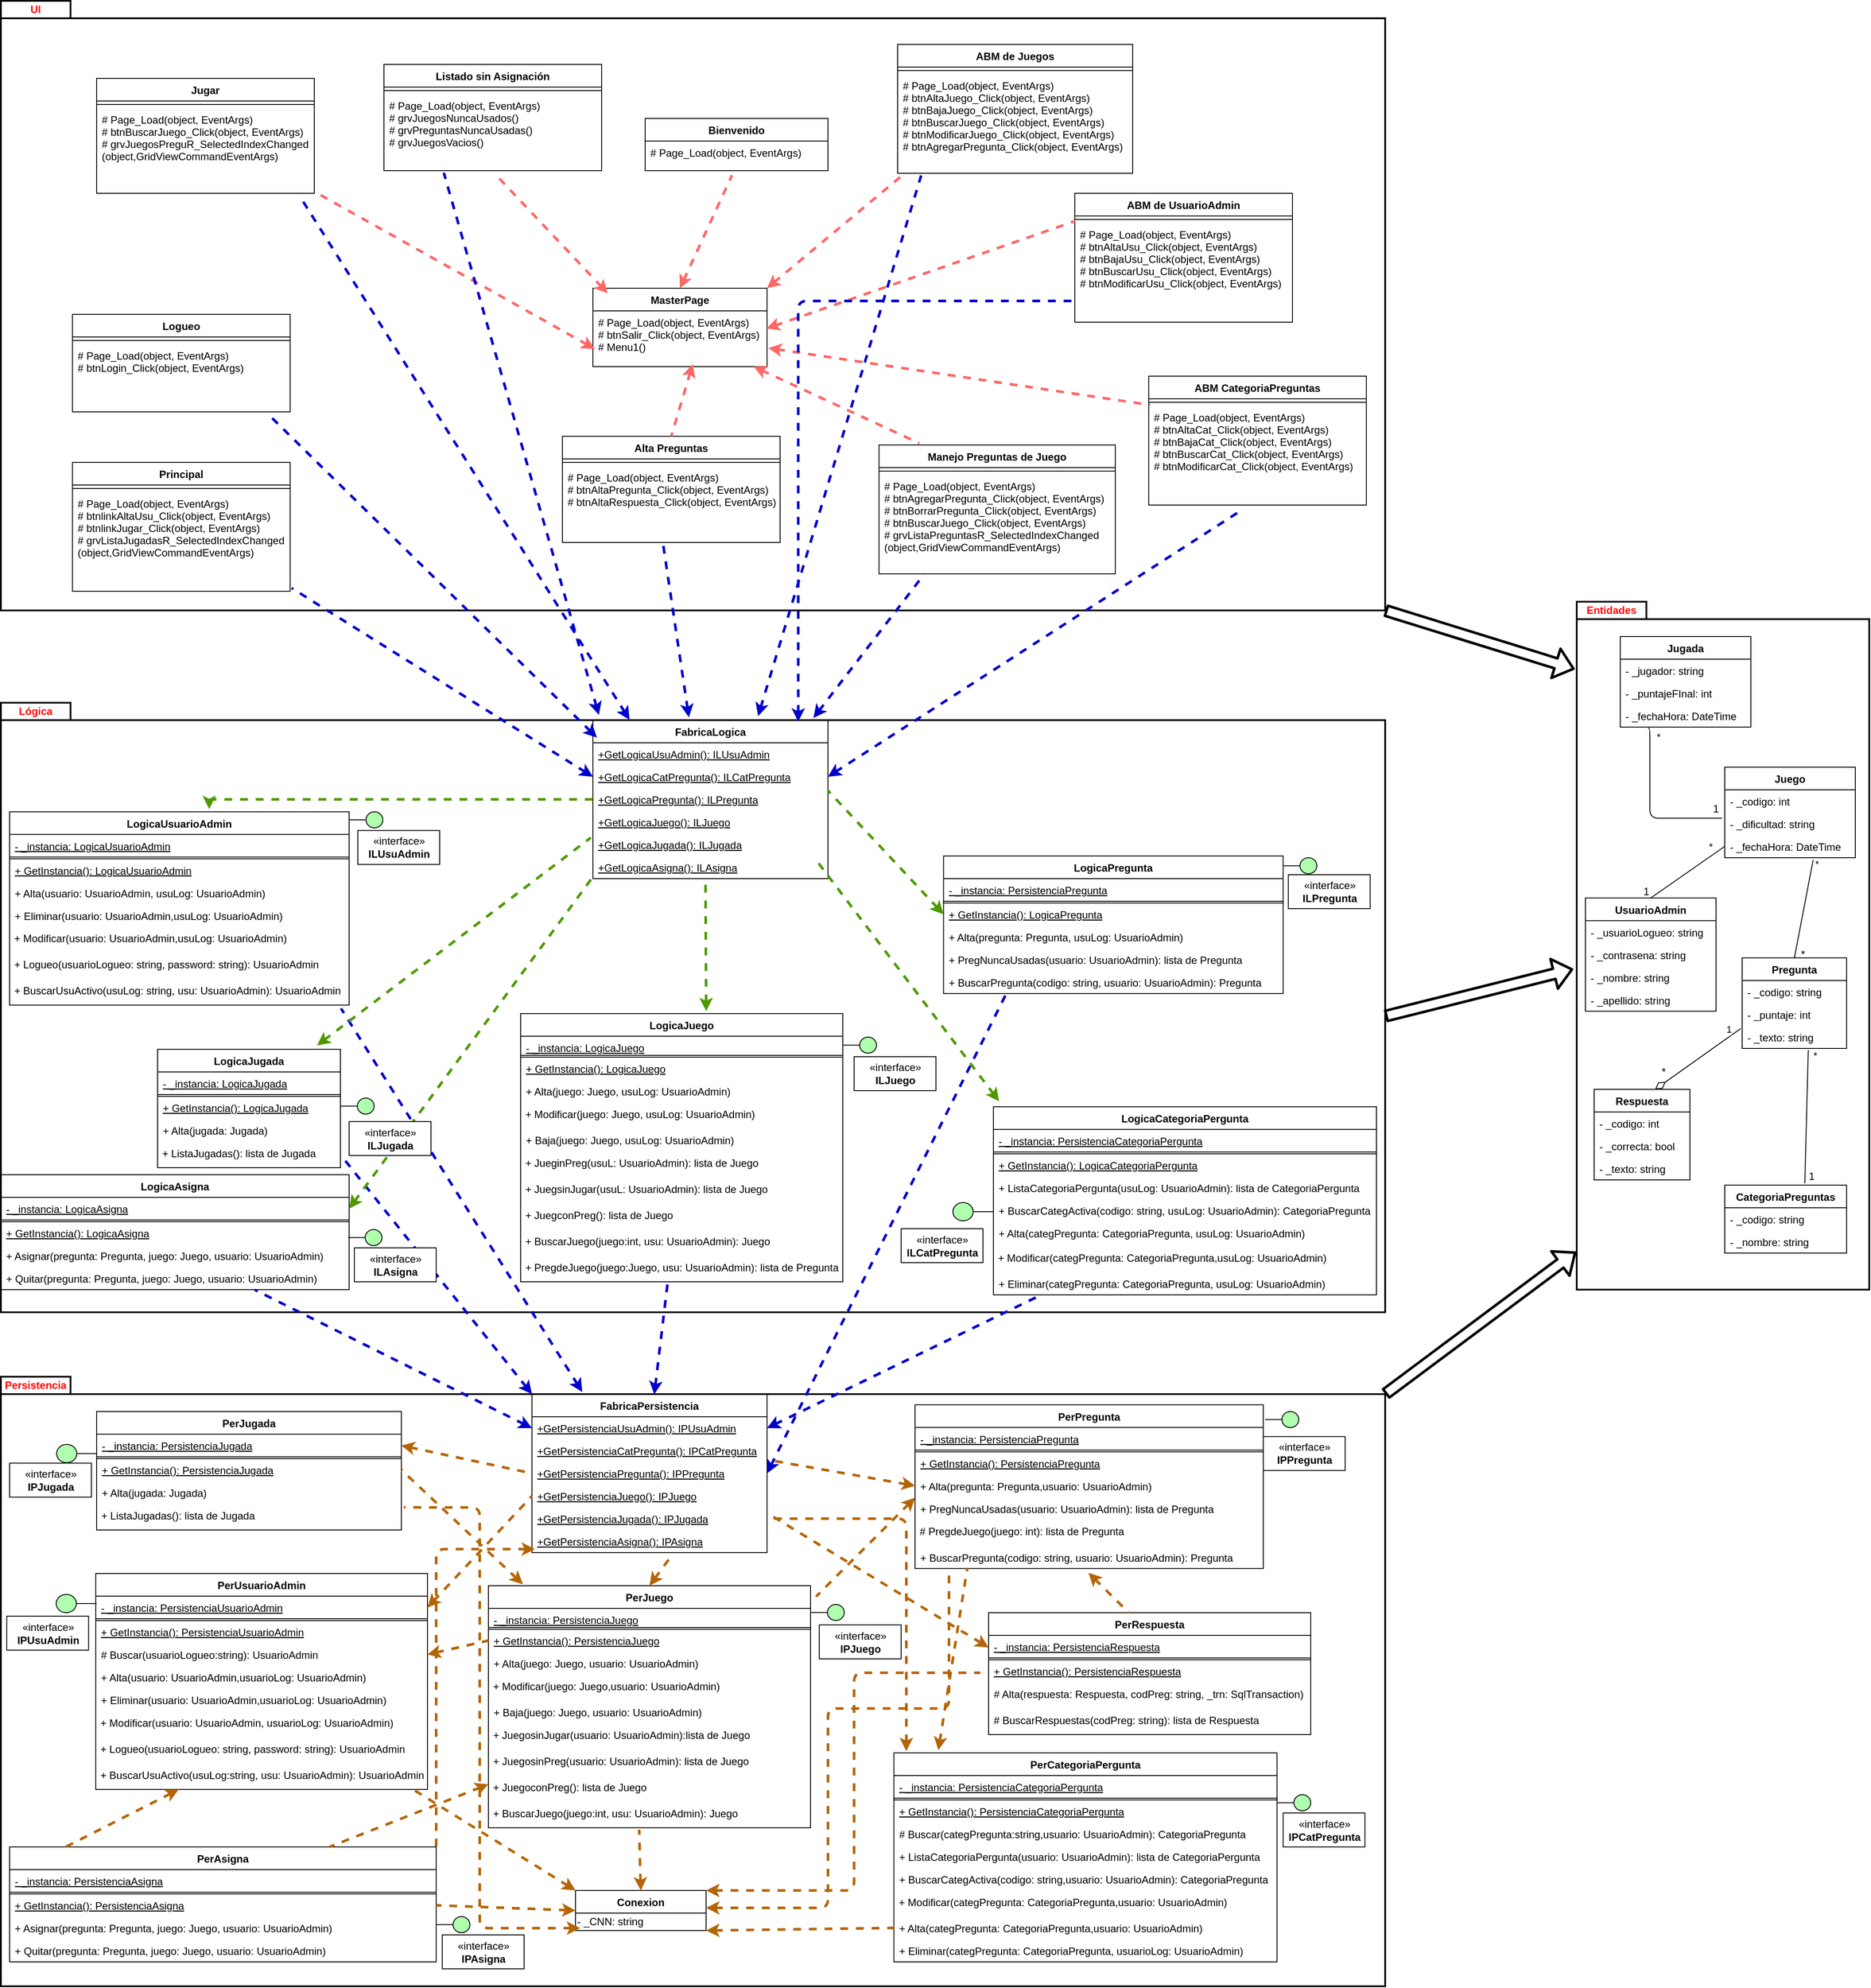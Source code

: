 <mxfile version="14.6.13" type="device"><diagram id="qmJQdSzrKGVtMc0wh1jp" name="Página-1"><mxGraphModel dx="1365" dy="3127" grid="1" gridSize="10" guides="1" tooltips="1" connect="1" arrows="1" fold="1" page="1" pageScale="1" pageWidth="827" pageHeight="1169" math="0" shadow="0"><root><mxCell id="0"/><mxCell id="1" parent="0"/><mxCell id="Zin-Wk3EWMgFOLC7XXv2-1" value="" style="shape=folder;tabWidth=80;tabHeight=20;tabPosition=left;strokeWidth=2;html=1;whiteSpace=wrap;align=center;" parent="1" vertex="1"><mxGeometry x="230" y="190" width="1590" height="700" as="geometry"/></mxCell><mxCell id="Zin-Wk3EWMgFOLC7XXv2-2" value="Persistencia" style="text;html=1;strokeColor=none;fillColor=none;align=center;verticalAlign=middle;whiteSpace=wrap;rounded=0;fontStyle=1;fontColor=#FF0000;" parent="1" vertex="1"><mxGeometry x="250" y="190" width="40" height="20" as="geometry"/></mxCell><mxCell id="Zin-Wk3EWMgFOLC7XXv2-3" value="PerUsuarioAdmin" style="swimlane;fontStyle=1;childLayout=stackLayout;horizontal=1;startSize=26;fillColor=none;horizontalStack=0;resizeParent=1;resizeParentMax=0;resizeLast=0;collapsible=1;marginBottom=0;" parent="1" vertex="1"><mxGeometry x="339" y="416" width="381" height="248" as="geometry"><mxRectangle x="80" y="80" width="90" height="26" as="alternateBounds"/></mxGeometry></mxCell><mxCell id="Zin-Wk3EWMgFOLC7XXv2-4" value="- _instancia: PersistenciaUsuarioAdmin" style="text;strokeColor=none;fillColor=none;align=left;verticalAlign=top;spacingLeft=4;spacingRight=4;overflow=hidden;rotatable=0;points=[[0,0.5],[1,0.5]];portConstraint=eastwest;fontStyle=4" parent="Zin-Wk3EWMgFOLC7XXv2-3" vertex="1"><mxGeometry y="26" width="381" height="26" as="geometry"/></mxCell><mxCell id="Zin-Wk3EWMgFOLC7XXv2-5" value="" style="html=1;" parent="Zin-Wk3EWMgFOLC7XXv2-3" vertex="1"><mxGeometry y="52" width="381" height="2" as="geometry"/></mxCell><mxCell id="Zin-Wk3EWMgFOLC7XXv2-6" value="+ GetInstancia(): PersistenciaUsuarioAdmin" style="text;strokeColor=none;fillColor=none;align=left;verticalAlign=top;spacingLeft=4;spacingRight=4;overflow=hidden;rotatable=0;points=[[0,0.5],[1,0.5]];portConstraint=eastwest;fontStyle=4" parent="Zin-Wk3EWMgFOLC7XXv2-3" vertex="1"><mxGeometry y="54" width="381" height="26" as="geometry"/></mxCell><mxCell id="Zin-Wk3EWMgFOLC7XXv2-7" value="# Buscar(usuarioLogueo:string): UsuarioAdmin" style="text;strokeColor=none;fillColor=none;align=left;verticalAlign=top;spacingLeft=4;spacingRight=4;overflow=hidden;rotatable=0;points=[[0,0.5],[1,0.5]];portConstraint=eastwest;fontStyle=0" parent="Zin-Wk3EWMgFOLC7XXv2-3" vertex="1"><mxGeometry y="80" width="381" height="26" as="geometry"/></mxCell><mxCell id="Zin-Wk3EWMgFOLC7XXv2-8" value="+ Alta(usuario: UsuarioAdmin,usuarioLog: UsuarioAdmin) " style="text;strokeColor=none;fillColor=none;align=left;verticalAlign=top;spacingLeft=4;spacingRight=4;overflow=hidden;rotatable=0;points=[[0,0.5],[1,0.5]];portConstraint=eastwest;fontStyle=0" parent="Zin-Wk3EWMgFOLC7XXv2-3" vertex="1"><mxGeometry y="106" width="381" height="26" as="geometry"/></mxCell><mxCell id="Zin-Wk3EWMgFOLC7XXv2-9" value="+ Eliminar(usuario: UsuarioAdmin,usuarioLog: UsuarioAdmin) " style="text;strokeColor=none;fillColor=none;align=left;verticalAlign=top;spacingLeft=4;spacingRight=4;overflow=hidden;rotatable=0;points=[[0,0.5],[1,0.5]];portConstraint=eastwest;fontStyle=0" parent="Zin-Wk3EWMgFOLC7XXv2-3" vertex="1"><mxGeometry y="132" width="381" height="26" as="geometry"/></mxCell><mxCell id="Zin-Wk3EWMgFOLC7XXv2-10" value="&amp;nbsp;+ Modificar(usuario: Usuario&lt;span&gt;Admin,&amp;nbsp;&lt;/span&gt;&lt;span&gt;usuarioLog: UsuarioAdmin&lt;/span&gt;)" style="text;whiteSpace=wrap;html=1;" parent="Zin-Wk3EWMgFOLC7XXv2-3" vertex="1"><mxGeometry y="158" width="381" height="30" as="geometry"/></mxCell><mxCell id="Zin-Wk3EWMgFOLC7XXv2-11" value="&amp;nbsp;+ Logueo(usuarioLogueo: string, password: string): UsuarioAdmin" style="text;whiteSpace=wrap;html=1;" parent="Zin-Wk3EWMgFOLC7XXv2-3" vertex="1"><mxGeometry y="188" width="381" height="30" as="geometry"/></mxCell><mxCell id="Zin-Wk3EWMgFOLC7XXv2-12" value="&amp;nbsp;+ BuscarUsuActivo(&lt;span&gt;usuLog:string,&amp;nbsp;&lt;/span&gt;&lt;span&gt;usu: UsuarioAdmin&lt;/span&gt;&lt;span&gt;): Usuario&lt;/span&gt;&lt;span&gt;Admin&lt;/span&gt;" style="text;whiteSpace=wrap;html=1;" parent="Zin-Wk3EWMgFOLC7XXv2-3" vertex="1"><mxGeometry y="218" width="381" height="30" as="geometry"/></mxCell><mxCell id="Zin-Wk3EWMgFOLC7XXv2-13" value="PerCategoriaPergunta" style="swimlane;fontStyle=1;childLayout=stackLayout;horizontal=1;startSize=26;fillColor=none;horizontalStack=0;resizeParent=1;resizeParentMax=0;resizeLast=0;collapsible=1;marginBottom=0;" parent="1" vertex="1"><mxGeometry x="1255.75" y="622" width="440" height="240" as="geometry"><mxRectangle x="80" y="80" width="90" height="26" as="alternateBounds"/></mxGeometry></mxCell><mxCell id="Zin-Wk3EWMgFOLC7XXv2-14" value="- _instancia: PersistenciaCategoriaPergunta" style="text;strokeColor=none;fillColor=none;align=left;verticalAlign=top;spacingLeft=4;spacingRight=4;overflow=hidden;rotatable=0;points=[[0,0.5],[1,0.5]];portConstraint=eastwest;fontStyle=4" parent="Zin-Wk3EWMgFOLC7XXv2-13" vertex="1"><mxGeometry y="26" width="440" height="26" as="geometry"/></mxCell><mxCell id="Zin-Wk3EWMgFOLC7XXv2-15" value="" style="html=1;" parent="Zin-Wk3EWMgFOLC7XXv2-13" vertex="1"><mxGeometry y="52" width="440" height="2" as="geometry"/></mxCell><mxCell id="Zin-Wk3EWMgFOLC7XXv2-16" value="+ GetInstancia(): PersistenciaCategoriaPergunta" style="text;strokeColor=none;fillColor=none;align=left;verticalAlign=top;spacingLeft=4;spacingRight=4;overflow=hidden;rotatable=0;points=[[0,0.5],[1,0.5]];portConstraint=eastwest;fontStyle=4" parent="Zin-Wk3EWMgFOLC7XXv2-13" vertex="1"><mxGeometry y="54" width="440" height="26" as="geometry"/></mxCell><mxCell id="Zin-Wk3EWMgFOLC7XXv2-20" value="# Buscar(categPregunta:string,usuario: UsuarioAdmin): CategoriaPregunta" style="text;strokeColor=none;fillColor=none;align=left;verticalAlign=top;spacingLeft=4;spacingRight=4;overflow=hidden;rotatable=0;points=[[0,0.5],[1,0.5]];portConstraint=eastwest;fontStyle=0" parent="Zin-Wk3EWMgFOLC7XXv2-13" vertex="1"><mxGeometry y="80" width="440" height="26" as="geometry"/></mxCell><mxCell id="Zin-Wk3EWMgFOLC7XXv2-17" value="+ ListaCategoriaPergunta(usuario: UsuarioAdmin): lista de CategoriaPergunta" style="text;strokeColor=none;fillColor=none;align=left;verticalAlign=top;spacingLeft=4;spacingRight=4;overflow=hidden;rotatable=0;points=[[0,0.5],[1,0.5]];portConstraint=eastwest;" parent="Zin-Wk3EWMgFOLC7XXv2-13" vertex="1"><mxGeometry y="106" width="440" height="26" as="geometry"/></mxCell><mxCell id="Zin-Wk3EWMgFOLC7XXv2-18" value="+ BuscarCategActiva(codigo: string,usuario: UsuarioAdmin): CategoriaPregunta" style="text;strokeColor=none;fillColor=none;align=left;verticalAlign=top;spacingLeft=4;spacingRight=4;overflow=hidden;rotatable=0;points=[[0,0.5],[1,0.5]];portConstraint=eastwest;fontStyle=0" parent="Zin-Wk3EWMgFOLC7XXv2-13" vertex="1"><mxGeometry y="132" width="440" height="26" as="geometry"/></mxCell><mxCell id="Zin-Wk3EWMgFOLC7XXv2-22" value="&amp;nbsp;+ Modificar(categPregunta: CategoriaPregunta,&lt;span&gt;usuario: UsuarioAdmin&lt;/span&gt;)" style="text;whiteSpace=wrap;html=1;" parent="Zin-Wk3EWMgFOLC7XXv2-13" vertex="1"><mxGeometry y="158" width="440" height="30" as="geometry"/></mxCell><mxCell id="Zin-Wk3EWMgFOLC7XXv2-19" value="+ Alta(categPregunta: CategoriaPregunta,usuario: UsuarioAdmin) " style="text;strokeColor=none;fillColor=none;align=left;verticalAlign=top;spacingLeft=4;spacingRight=4;overflow=hidden;rotatable=0;points=[[0,0.5],[1,0.5]];portConstraint=eastwest;fontStyle=0" parent="Zin-Wk3EWMgFOLC7XXv2-13" vertex="1"><mxGeometry y="188" width="440" height="26" as="geometry"/></mxCell><mxCell id="m8hewB4QgXT1KOPUy453-1" value="+ Eliminar(categPregunta: CategoriaPregunta, usuarioLog: UsuarioAdmin) " style="text;strokeColor=none;fillColor=none;align=left;verticalAlign=top;spacingLeft=4;spacingRight=4;overflow=hidden;rotatable=0;points=[[0,0.5],[1,0.5]];portConstraint=eastwest;fontStyle=0" parent="Zin-Wk3EWMgFOLC7XXv2-13" vertex="1"><mxGeometry y="214" width="440" height="26" as="geometry"/></mxCell><mxCell id="4qnbK_ilc_cpIoMap4ML-9" value="PerRespuesta" style="swimlane;fontStyle=1;childLayout=stackLayout;horizontal=1;startSize=26;fillColor=none;horizontalStack=0;resizeParent=1;resizeParentMax=0;resizeLast=0;collapsible=1;marginBottom=0;" parent="1" vertex="1"><mxGeometry x="1364.5" y="461" width="370" height="140" as="geometry"><mxRectangle x="80" y="80" width="90" height="26" as="alternateBounds"/></mxGeometry></mxCell><mxCell id="4qnbK_ilc_cpIoMap4ML-10" value="- _instancia: PersistenciaRespuesta" style="text;strokeColor=none;fillColor=none;align=left;verticalAlign=top;spacingLeft=4;spacingRight=4;overflow=hidden;rotatable=0;points=[[0,0.5],[1,0.5]];portConstraint=eastwest;fontStyle=4" parent="4qnbK_ilc_cpIoMap4ML-9" vertex="1"><mxGeometry y="26" width="370" height="26" as="geometry"/></mxCell><mxCell id="4qnbK_ilc_cpIoMap4ML-11" value="" style="rounded=0;whiteSpace=wrap;html=1;" parent="4qnbK_ilc_cpIoMap4ML-9" vertex="1"><mxGeometry y="52" width="370" height="2" as="geometry"/></mxCell><mxCell id="4qnbK_ilc_cpIoMap4ML-12" value="+ GetInstancia(): PersistenciaRespuesta" style="text;strokeColor=none;fillColor=none;align=left;verticalAlign=top;spacingLeft=4;spacingRight=4;overflow=hidden;rotatable=0;points=[[0,0.5],[1,0.5]];portConstraint=eastwest;fontStyle=4" parent="4qnbK_ilc_cpIoMap4ML-9" vertex="1"><mxGeometry y="54" width="370" height="26" as="geometry"/></mxCell><mxCell id="4qnbK_ilc_cpIoMap4ML-13" value="# Alta(respuesta: Respuesta, codPreg: string, _trn: SqlTransaction) " style="text;strokeColor=none;fillColor=none;align=left;verticalAlign=top;spacingLeft=4;spacingRight=4;overflow=hidden;rotatable=0;points=[[0,0.5],[1,0.5]];portConstraint=eastwest;fontStyle=0" parent="4qnbK_ilc_cpIoMap4ML-9" vertex="1"><mxGeometry y="80" width="370" height="30" as="geometry"/></mxCell><mxCell id="m8hewB4QgXT1KOPUy453-5" value="&amp;nbsp;# BuscarRespuestas(codPreg: string): lista de Respuesta" style="text;whiteSpace=wrap;html=1;" parent="4qnbK_ilc_cpIoMap4ML-9" vertex="1"><mxGeometry y="110" width="370" height="30" as="geometry"/></mxCell><mxCell id="4qnbK_ilc_cpIoMap4ML-16" value="PerPregunta" style="swimlane;fontStyle=1;childLayout=stackLayout;horizontal=1;startSize=26;fillColor=none;horizontalStack=0;resizeParent=1;resizeParentMax=0;resizeLast=0;collapsible=1;marginBottom=0;" parent="1" vertex="1"><mxGeometry x="1280" y="222.25" width="400" height="188" as="geometry"><mxRectangle x="80" y="80" width="90" height="26" as="alternateBounds"/></mxGeometry></mxCell><mxCell id="4qnbK_ilc_cpIoMap4ML-17" value="- _instancia: PersistenciaPregunta" style="text;strokeColor=none;fillColor=none;align=left;verticalAlign=top;spacingLeft=4;spacingRight=4;overflow=hidden;rotatable=0;points=[[0,0.5],[1,0.5]];portConstraint=eastwest;fontStyle=4" parent="4qnbK_ilc_cpIoMap4ML-16" vertex="1"><mxGeometry y="26" width="400" height="26" as="geometry"/></mxCell><mxCell id="4qnbK_ilc_cpIoMap4ML-18" value="" style="rounded=0;whiteSpace=wrap;html=1;" parent="4qnbK_ilc_cpIoMap4ML-16" vertex="1"><mxGeometry y="52" width="400" height="2" as="geometry"/></mxCell><mxCell id="4qnbK_ilc_cpIoMap4ML-19" value="+ GetInstancia(): PersistenciaPregunta" style="text;strokeColor=none;fillColor=none;align=left;verticalAlign=top;spacingLeft=4;spacingRight=4;overflow=hidden;rotatable=0;points=[[0,0.5],[1,0.5]];portConstraint=eastwest;fontStyle=4" parent="4qnbK_ilc_cpIoMap4ML-16" vertex="1"><mxGeometry y="54" width="400" height="26" as="geometry"/></mxCell><mxCell id="4qnbK_ilc_cpIoMap4ML-20" value="+ Alta(pregunta: Pregunta,usuario: UsuarioAdmin) " style="text;strokeColor=none;fillColor=none;align=left;verticalAlign=top;spacingLeft=4;spacingRight=4;overflow=hidden;rotatable=0;points=[[0,0.5],[1,0.5]];portConstraint=eastwest;fontStyle=0" parent="4qnbK_ilc_cpIoMap4ML-16" vertex="1"><mxGeometry y="80" width="400" height="26" as="geometry"/></mxCell><mxCell id="-8uF_IYeq8AyTUGyaBQV-3" value="+ PregNuncaUsadas(usuario: UsuarioAdmin): lista de Pregunta" style="text;strokeColor=none;fillColor=none;align=left;verticalAlign=top;spacingLeft=4;spacingRight=4;overflow=hidden;rotatable=0;points=[[0,0.5],[1,0.5]];portConstraint=eastwest;fontStyle=0" parent="4qnbK_ilc_cpIoMap4ML-16" vertex="1"><mxGeometry y="106" width="400" height="26" as="geometry"/></mxCell><mxCell id="51MiSHL-356AabgwA5bY-3" value="&amp;nbsp;# PregdeJuego(juego: int&lt;span&gt;): lista de Pregunta&lt;/span&gt;" style="text;whiteSpace=wrap;html=1;" parent="4qnbK_ilc_cpIoMap4ML-16" vertex="1"><mxGeometry y="132" width="400" height="30" as="geometry"/></mxCell><mxCell id="51MiSHL-356AabgwA5bY-6" value="+ BuscarPregunta(codigo: string, usuario: UsuarioAdmin): Pregunta" style="text;strokeColor=none;fillColor=none;align=left;verticalAlign=top;spacingLeft=4;spacingRight=4;overflow=hidden;rotatable=0;points=[[0,0.5],[1,0.5]];portConstraint=eastwest;fontStyle=0" parent="4qnbK_ilc_cpIoMap4ML-16" vertex="1"><mxGeometry y="162" width="400" height="26" as="geometry"/></mxCell><mxCell id="4qnbK_ilc_cpIoMap4ML-24" value="PerJuego" style="swimlane;fontStyle=1;childLayout=stackLayout;horizontal=1;startSize=26;fillColor=none;horizontalStack=0;resizeParent=1;resizeParentMax=0;resizeLast=0;collapsible=1;marginBottom=0;" parent="1" vertex="1"><mxGeometry x="790" y="430" width="370" height="278" as="geometry"><mxRectangle x="80" y="80" width="90" height="26" as="alternateBounds"/></mxGeometry></mxCell><mxCell id="4qnbK_ilc_cpIoMap4ML-25" value="- _instancia: PersistenciaJuego" style="text;strokeColor=none;fillColor=none;align=left;verticalAlign=top;spacingLeft=4;spacingRight=4;overflow=hidden;rotatable=0;points=[[0,0.5],[1,0.5]];portConstraint=eastwest;fontStyle=4" parent="4qnbK_ilc_cpIoMap4ML-24" vertex="1"><mxGeometry y="26" width="370" height="22" as="geometry"/></mxCell><mxCell id="4qnbK_ilc_cpIoMap4ML-26" value="" style="rounded=0;whiteSpace=wrap;html=1;" parent="4qnbK_ilc_cpIoMap4ML-24" vertex="1"><mxGeometry y="48" width="370" height="2" as="geometry"/></mxCell><mxCell id="4qnbK_ilc_cpIoMap4ML-27" value="+ GetInstancia(): PersistenciaJuego" style="text;strokeColor=none;fillColor=none;align=left;verticalAlign=top;spacingLeft=4;spacingRight=4;overflow=hidden;rotatable=0;points=[[0,0.5],[1,0.5]];portConstraint=eastwest;fontStyle=4" parent="4qnbK_ilc_cpIoMap4ML-24" vertex="1"><mxGeometry y="50" width="370" height="26" as="geometry"/></mxCell><mxCell id="4qnbK_ilc_cpIoMap4ML-28" value="+ Alta(juego: Juego, usuario: UsuarioAdmin) " style="text;strokeColor=none;fillColor=none;align=left;verticalAlign=top;spacingLeft=4;spacingRight=4;overflow=hidden;rotatable=0;points=[[0,0.5],[1,0.5]];portConstraint=eastwest;fontStyle=0" parent="4qnbK_ilc_cpIoMap4ML-24" vertex="1"><mxGeometry y="76" width="370" height="26" as="geometry"/></mxCell><mxCell id="4qnbK_ilc_cpIoMap4ML-29" value="&amp;nbsp;+ Modificar(juego: Juego,&lt;span&gt;usuario: UsuarioAdmin&lt;/span&gt;)" style="text;whiteSpace=wrap;html=1;" parent="4qnbK_ilc_cpIoMap4ML-24" vertex="1"><mxGeometry y="102" width="370" height="30" as="geometry"/></mxCell><mxCell id="4qnbK_ilc_cpIoMap4ML-45" value="+ Baja(juego: Juego, usuario: UsuarioAdmin) " style="text;strokeColor=none;fillColor=none;align=left;verticalAlign=top;spacingLeft=4;spacingRight=4;overflow=hidden;rotatable=0;points=[[0,0.5],[1,0.5]];portConstraint=eastwest;fontStyle=0" parent="4qnbK_ilc_cpIoMap4ML-24" vertex="1"><mxGeometry y="132" width="370" height="26" as="geometry"/></mxCell><mxCell id="hxHo5XK4IZKBRs9WkHmB-75" value="&amp;nbsp;+ JuegosinJugar(&lt;span&gt;usuario: UsuarioAdmin&lt;/span&gt;):lista de Juego" style="text;whiteSpace=wrap;html=1;" parent="4qnbK_ilc_cpIoMap4ML-24" vertex="1"><mxGeometry y="158" width="370" height="30" as="geometry"/></mxCell><mxCell id="hxHo5XK4IZKBRs9WkHmB-76" value="&amp;nbsp;+ JuegosinPreg(&lt;span&gt;usuario: UsuarioAdmin&lt;/span&gt;): lista de Juego" style="text;whiteSpace=wrap;html=1;" parent="4qnbK_ilc_cpIoMap4ML-24" vertex="1"><mxGeometry y="188" width="370" height="30" as="geometry"/></mxCell><mxCell id="hxHo5XK4IZKBRs9WkHmB-81" value="&amp;nbsp;+ JuegoconPreg(): lista de Juego" style="text;whiteSpace=wrap;html=1;" parent="4qnbK_ilc_cpIoMap4ML-24" vertex="1"><mxGeometry y="218" width="370" height="30" as="geometry"/></mxCell><mxCell id="8rkIQHZAaBhP65hVNO87-1" value="&amp;nbsp;+ BuscarJuego(&lt;span&gt;juego:int,&amp;nbsp;&lt;/span&gt;&lt;span&gt;usu: UsuarioAdmin&lt;/span&gt;&lt;span&gt;): Juego&lt;/span&gt;" style="text;whiteSpace=wrap;html=1;" parent="4qnbK_ilc_cpIoMap4ML-24" vertex="1"><mxGeometry y="248" width="370" height="30" as="geometry"/></mxCell><mxCell id="4qnbK_ilc_cpIoMap4ML-31" value="PerJugada" style="swimlane;fontStyle=1;childLayout=stackLayout;horizontal=1;startSize=26;fillColor=none;horizontalStack=0;resizeParent=1;resizeParentMax=0;resizeLast=0;collapsible=1;marginBottom=0;" parent="1" vertex="1"><mxGeometry x="340" y="230" width="350" height="136" as="geometry"><mxRectangle x="80" y="80" width="90" height="26" as="alternateBounds"/></mxGeometry></mxCell><mxCell id="4qnbK_ilc_cpIoMap4ML-32" value="- _instancia: PersistenciaJugada" style="text;strokeColor=none;fillColor=none;align=left;verticalAlign=top;spacingLeft=4;spacingRight=4;overflow=hidden;rotatable=0;points=[[0,0.5],[1,0.5]];portConstraint=eastwest;fontStyle=4" parent="4qnbK_ilc_cpIoMap4ML-31" vertex="1"><mxGeometry y="26" width="350" height="26" as="geometry"/></mxCell><mxCell id="4qnbK_ilc_cpIoMap4ML-33" value="" style="rounded=0;whiteSpace=wrap;html=1;" parent="4qnbK_ilc_cpIoMap4ML-31" vertex="1"><mxGeometry y="52" width="350" height="2" as="geometry"/></mxCell><mxCell id="4qnbK_ilc_cpIoMap4ML-34" value="+ GetInstancia(): PersistenciaJugada" style="text;strokeColor=none;fillColor=none;align=left;verticalAlign=top;spacingLeft=4;spacingRight=4;overflow=hidden;rotatable=0;points=[[0,0.5],[1,0.5]];portConstraint=eastwest;fontStyle=4" parent="4qnbK_ilc_cpIoMap4ML-31" vertex="1"><mxGeometry y="54" width="350" height="26" as="geometry"/></mxCell><mxCell id="4qnbK_ilc_cpIoMap4ML-35" value="+ Alta(jugada: Jugada) " style="text;strokeColor=none;fillColor=none;align=left;verticalAlign=top;spacingLeft=4;spacingRight=4;overflow=hidden;rotatable=0;points=[[0,0.5],[1,0.5]];portConstraint=eastwest;fontStyle=0" parent="4qnbK_ilc_cpIoMap4ML-31" vertex="1"><mxGeometry y="80" width="350" height="26" as="geometry"/></mxCell><mxCell id="hxHo5XK4IZKBRs9WkHmB-83" value="&amp;nbsp;+ ListaJugadas(): lista de Jugada" style="text;whiteSpace=wrap;html=1;" parent="4qnbK_ilc_cpIoMap4ML-31" vertex="1"><mxGeometry y="106" width="350" height="30" as="geometry"/></mxCell><mxCell id="4qnbK_ilc_cpIoMap4ML-38" value="PerAsigna" style="swimlane;fontStyle=1;childLayout=stackLayout;horizontal=1;startSize=26;fillColor=none;horizontalStack=0;resizeParent=1;resizeParentMax=0;resizeLast=0;collapsible=1;marginBottom=0;" parent="1" vertex="1"><mxGeometry x="240" y="730" width="490" height="132" as="geometry"><mxRectangle x="80" y="80" width="90" height="26" as="alternateBounds"/></mxGeometry></mxCell><mxCell id="4qnbK_ilc_cpIoMap4ML-39" value="- _instancia: PersistenciaAsigna" style="text;strokeColor=none;fillColor=none;align=left;verticalAlign=top;spacingLeft=4;spacingRight=4;overflow=hidden;rotatable=0;points=[[0,0.5],[1,0.5]];portConstraint=eastwest;fontStyle=4" parent="4qnbK_ilc_cpIoMap4ML-38" vertex="1"><mxGeometry y="26" width="490" height="26" as="geometry"/></mxCell><mxCell id="4qnbK_ilc_cpIoMap4ML-40" value="" style="rounded=0;whiteSpace=wrap;html=1;" parent="4qnbK_ilc_cpIoMap4ML-38" vertex="1"><mxGeometry y="52" width="490" height="2" as="geometry"/></mxCell><mxCell id="4qnbK_ilc_cpIoMap4ML-41" value="+ GetInstancia(): PersistenciaAsigna" style="text;strokeColor=none;fillColor=none;align=left;verticalAlign=top;spacingLeft=4;spacingRight=4;overflow=hidden;rotatable=0;points=[[0,0.5],[1,0.5]];portConstraint=eastwest;fontStyle=4" parent="4qnbK_ilc_cpIoMap4ML-38" vertex="1"><mxGeometry y="54" width="490" height="26" as="geometry"/></mxCell><mxCell id="4qnbK_ilc_cpIoMap4ML-49" value="+ Asignar(pregunta: Pregunta, juego: Juego, usuario: UsuarioAdmin)" style="text;strokeColor=none;fillColor=none;align=left;verticalAlign=top;spacingLeft=4;spacingRight=4;overflow=hidden;rotatable=0;points=[[0,0.5],[1,0.5]];portConstraint=eastwest;fontStyle=0" parent="4qnbK_ilc_cpIoMap4ML-38" vertex="1"><mxGeometry y="80" width="490" height="26" as="geometry"/></mxCell><mxCell id="m8hewB4QgXT1KOPUy453-3" value="+ Quitar(pregunta: Pregunta, juego: Juego, usuario: UsuarioAdmin)" style="text;strokeColor=none;fillColor=none;align=left;verticalAlign=top;spacingLeft=4;spacingRight=4;overflow=hidden;rotatable=0;points=[[0,0.5],[1,0.5]];portConstraint=eastwest;fontStyle=0" parent="4qnbK_ilc_cpIoMap4ML-38" vertex="1"><mxGeometry y="106" width="490" height="26" as="geometry"/></mxCell><mxCell id="4qnbK_ilc_cpIoMap4ML-47" value="Conexion" style="swimlane;fontStyle=1;align=center;verticalAlign=top;childLayout=stackLayout;horizontal=1;startSize=26;horizontalStack=0;resizeParent=1;resizeParentMax=0;resizeLast=0;collapsible=1;marginBottom=0;" parent="1" vertex="1"><mxGeometry x="890" y="780" width="150" height="46" as="geometry"/></mxCell><mxCell id="4qnbK_ilc_cpIoMap4ML-48" value="&lt;span&gt;- _CNN: string&lt;/span&gt;" style="text;html=1;align=left;verticalAlign=middle;resizable=0;points=[];autosize=1;" parent="4qnbK_ilc_cpIoMap4ML-47" vertex="1"><mxGeometry y="26" width="150" height="20" as="geometry"/></mxCell><mxCell id="4qnbK_ilc_cpIoMap4ML-51" value="FabricaPersistencia" style="swimlane;fontStyle=1;childLayout=stackLayout;horizontal=1;startSize=26;fillColor=none;horizontalStack=0;resizeParent=1;resizeParentMax=0;resizeLast=0;collapsible=1;marginBottom=0;" parent="1" vertex="1"><mxGeometry x="840" y="210" width="270" height="182" as="geometry"><mxRectangle x="80" y="80" width="90" height="26" as="alternateBounds"/></mxGeometry></mxCell><mxCell id="4qnbK_ilc_cpIoMap4ML-52" value="+GetPersistenciaUsuAdmin(): IPUsuAdmin" style="text;strokeColor=none;fillColor=none;align=left;verticalAlign=top;spacingLeft=4;spacingRight=4;overflow=hidden;rotatable=0;points=[[0,0.5],[1,0.5]];portConstraint=eastwest;fontStyle=4" parent="4qnbK_ilc_cpIoMap4ML-51" vertex="1"><mxGeometry y="26" width="270" height="26" as="geometry"/></mxCell><mxCell id="4qnbK_ilc_cpIoMap4ML-53" value="+GetPersistenciaCatPregunta(): IPCatPregunta" style="text;strokeColor=none;fillColor=none;align=left;verticalAlign=top;spacingLeft=4;spacingRight=4;overflow=hidden;rotatable=0;points=[[0,0.5],[1,0.5]];portConstraint=eastwest;fontStyle=4" parent="4qnbK_ilc_cpIoMap4ML-51" vertex="1"><mxGeometry y="52" width="270" height="26" as="geometry"/></mxCell><mxCell id="4qnbK_ilc_cpIoMap4ML-55" value="+GetPersistenciaPregunta(): IPPregunta" style="text;strokeColor=none;fillColor=none;align=left;verticalAlign=top;spacingLeft=4;spacingRight=4;overflow=hidden;rotatable=0;points=[[0,0.5],[1,0.5]];portConstraint=eastwest;fontStyle=4" parent="4qnbK_ilc_cpIoMap4ML-51" vertex="1"><mxGeometry y="78" width="270" height="26" as="geometry"/></mxCell><mxCell id="4qnbK_ilc_cpIoMap4ML-56" value="+GetPersistenciaJuego(): IPJuego" style="text;strokeColor=none;fillColor=none;align=left;verticalAlign=top;spacingLeft=4;spacingRight=4;overflow=hidden;rotatable=0;points=[[0,0.5],[1,0.5]];portConstraint=eastwest;fontStyle=4" parent="4qnbK_ilc_cpIoMap4ML-51" vertex="1"><mxGeometry y="104" width="270" height="26" as="geometry"/></mxCell><mxCell id="4qnbK_ilc_cpIoMap4ML-57" value="+GetPersistenciaJugada(): IPJugada" style="text;strokeColor=none;fillColor=none;align=left;verticalAlign=top;spacingLeft=4;spacingRight=4;overflow=hidden;rotatable=0;points=[[0,0.5],[1,0.5]];portConstraint=eastwest;fontStyle=4" parent="4qnbK_ilc_cpIoMap4ML-51" vertex="1"><mxGeometry y="130" width="270" height="26" as="geometry"/></mxCell><mxCell id="51MiSHL-356AabgwA5bY-4" value="+GetPersistenciaAsigna(): IPAsigna" style="text;strokeColor=none;fillColor=none;align=left;verticalAlign=top;spacingLeft=4;spacingRight=4;overflow=hidden;rotatable=0;points=[[0,0.5],[1,0.5]];portConstraint=eastwest;fontStyle=4" parent="4qnbK_ilc_cpIoMap4ML-51" vertex="1"><mxGeometry y="156" width="270" height="26" as="geometry"/></mxCell><mxCell id="4qnbK_ilc_cpIoMap4ML-59" value="" style="endArrow=none;dashed=1;html=1;startArrow=classic;startFill=1;fillColor=#fad7ac;strokeColor=#b46504;strokeWidth=3;exitX=0.25;exitY=1;exitDx=0;exitDy=0;entryX=0.124;entryY=0.014;entryDx=0;entryDy=0;entryPerimeter=0;" parent="1" source="Zin-Wk3EWMgFOLC7XXv2-12" target="4qnbK_ilc_cpIoMap4ML-38" edge="1"><mxGeometry width="50" height="50" relative="1" as="geometry"><mxPoint x="720" y="920" as="sourcePoint"/><mxPoint x="636.35" y="924.1" as="targetPoint"/></mxGeometry></mxCell><mxCell id="4qnbK_ilc_cpIoMap4ML-60" value="" style="endArrow=none;dashed=1;html=1;startArrow=classic;startFill=1;fillColor=#fad7ac;strokeColor=#b46504;strokeWidth=3;exitX=0;exitY=0;exitDx=0;exitDy=0;entryX=0.75;entryY=0;entryDx=0;entryDy=0;" parent="1" target="4qnbK_ilc_cpIoMap4ML-38" edge="1"><mxGeometry width="50" height="50" relative="1" as="geometry"><mxPoint x="790.0" y="658" as="sourcePoint"/><mxPoint x="606.35" y="924.1" as="targetPoint"/></mxGeometry></mxCell><mxCell id="4qnbK_ilc_cpIoMap4ML-61" value="" style="endArrow=none;dashed=1;html=1;startArrow=classic;startFill=1;fillColor=#fad7ac;strokeColor=#b46504;strokeWidth=3;exitX=0;exitY=0.5;exitDx=0;exitDy=0;entryX=1;entryY=0.5;entryDx=0;entryDy=0;" parent="1" source="4qnbK_ilc_cpIoMap4ML-47" target="4qnbK_ilc_cpIoMap4ML-41" edge="1"><mxGeometry width="50" height="50" relative="1" as="geometry"><mxPoint x="720" y="920" as="sourcePoint"/><mxPoint x="636.35" y="924.1" as="targetPoint"/></mxGeometry></mxCell><mxCell id="4qnbK_ilc_cpIoMap4ML-62" value="" style="endArrow=none;dashed=1;html=1;startArrow=classic;startFill=1;fillColor=#fad7ac;strokeColor=#b46504;strokeWidth=3;exitX=1;exitY=0.5;exitDx=0;exitDy=0;entryX=0;entryY=0.5;entryDx=0;entryDy=0;" parent="1" source="Zin-Wk3EWMgFOLC7XXv2-7" target="4qnbK_ilc_cpIoMap4ML-27" edge="1"><mxGeometry width="50" height="50" relative="1" as="geometry"><mxPoint x="780" y="920" as="sourcePoint"/><mxPoint x="696.35" y="924.1" as="targetPoint"/></mxGeometry></mxCell><mxCell id="4qnbK_ilc_cpIoMap4ML-63" value="" style="endArrow=none;dashed=1;html=1;startArrow=classic;startFill=1;fillColor=#fad7ac;strokeColor=#b46504;strokeWidth=3;exitX=0.107;exitY=-0.006;exitDx=0;exitDy=0;exitPerimeter=0;entryX=1;entryY=0.5;entryDx=0;entryDy=0;" parent="1" source="4qnbK_ilc_cpIoMap4ML-24" target="4qnbK_ilc_cpIoMap4ML-34" edge="1"><mxGeometry width="50" height="50" relative="1" as="geometry"><mxPoint x="730" y="930" as="sourcePoint"/><mxPoint x="646.35" y="934.1" as="targetPoint"/></mxGeometry></mxCell><mxCell id="4qnbK_ilc_cpIoMap4ML-64" value="" style="endArrow=none;dashed=1;html=1;startArrow=classic;startFill=1;fillColor=#fad7ac;strokeColor=#b46504;strokeWidth=3;exitX=0.5;exitY=0;exitDx=0;exitDy=0;entryX=0.468;entryY=1.075;entryDx=0;entryDy=0;entryPerimeter=0;" parent="1" source="4qnbK_ilc_cpIoMap4ML-47" target="8rkIQHZAaBhP65hVNO87-1" edge="1"><mxGeometry width="50" height="50" relative="1" as="geometry"><mxPoint x="1200" y="930" as="sourcePoint"/><mxPoint x="990.54" y="688.81" as="targetPoint"/></mxGeometry></mxCell><mxCell id="4qnbK_ilc_cpIoMap4ML-65" value="" style="endArrow=none;dashed=1;html=1;startArrow=classic;startFill=1;fillColor=#fad7ac;strokeColor=#b46504;strokeWidth=3;exitX=0.116;exitY=-0.013;exitDx=0;exitDy=0;exitPerimeter=0;" parent="1" source="Zin-Wk3EWMgFOLC7XXv2-13" edge="1"><mxGeometry width="50" height="50" relative="1" as="geometry"><mxPoint x="1300" y="666" as="sourcePoint"/><mxPoint x="1340" y="410" as="targetPoint"/></mxGeometry></mxCell><mxCell id="4qnbK_ilc_cpIoMap4ML-66" value="" style="endArrow=none;dashed=1;html=1;startArrow=classic;startFill=1;fillColor=#fad7ac;strokeColor=#b46504;strokeWidth=3;exitX=0.498;exitY=1.19;exitDx=0;exitDy=0;exitPerimeter=0;entryX=0.436;entryY=0.002;entryDx=0;entryDy=0;entryPerimeter=0;" parent="1" source="51MiSHL-356AabgwA5bY-6" target="4qnbK_ilc_cpIoMap4ML-9" edge="1"><mxGeometry width="50" height="50" relative="1" as="geometry"><mxPoint x="1512.89" y="359.12" as="sourcePoint"/><mxPoint x="1156.35" y="944.1" as="targetPoint"/></mxGeometry></mxCell><mxCell id="4qnbK_ilc_cpIoMap4ML-67" value="" style="endArrow=none;dashed=1;html=1;startArrow=classic;startFill=1;fillColor=#fad7ac;strokeColor=#b46504;strokeWidth=3;entryX=1.017;entryY=0.045;entryDx=0;entryDy=0;entryPerimeter=0;" parent="1" target="4qnbK_ilc_cpIoMap4ML-24" edge="1"><mxGeometry width="50" height="50" relative="1" as="geometry"><mxPoint x="1280" y="329" as="sourcePoint"/><mxPoint x="1026.35" y="914.1" as="targetPoint"/></mxGeometry></mxCell><mxCell id="4qnbK_ilc_cpIoMap4ML-68" value="" style="endArrow=none;dashed=1;html=1;startArrow=classic;startFill=1;fillColor=#fad7ac;strokeColor=#b46504;strokeWidth=3;exitX=0;exitY=0;exitDx=0;exitDy=0;entryX=0.948;entryY=0.931;entryDx=0;entryDy=0;entryPerimeter=0;" parent="1" source="4qnbK_ilc_cpIoMap4ML-47" target="Zin-Wk3EWMgFOLC7XXv2-12" edge="1"><mxGeometry width="50" height="50" relative="1" as="geometry"><mxPoint x="1130" y="920" as="sourcePoint"/><mxPoint x="1046.35" y="924.1" as="targetPoint"/></mxGeometry></mxCell><mxCell id="4qnbK_ilc_cpIoMap4ML-69" value="" style="endArrow=none;dashed=1;html=1;startArrow=classic;startFill=1;fillColor=#fad7ac;strokeColor=#b46504;strokeWidth=3;exitX=0.036;exitY=0.863;exitDx=0;exitDy=0;exitPerimeter=0;entryX=1.008;entryY=1.156;entryDx=0;entryDy=0;entryPerimeter=0;edgeStyle=orthogonalEdgeStyle;" parent="1" source="4qnbK_ilc_cpIoMap4ML-48" target="4qnbK_ilc_cpIoMap4ML-35" edge="1"><mxGeometry width="50" height="50" relative="1" as="geometry"><mxPoint x="830" y="920" as="sourcePoint"/><mxPoint x="746.35" y="924.1" as="targetPoint"/><Array as="points"><mxPoint x="780" y="823"/><mxPoint x="780" y="340"/></Array></mxGeometry></mxCell><mxCell id="4qnbK_ilc_cpIoMap4ML-70" value="" style="endArrow=none;dashed=1;html=1;startArrow=classic;startFill=1;fillColor=#fad7ac;strokeColor=#b46504;strokeWidth=3;edgeStyle=orthogonalEdgeStyle;" parent="1" edge="1"><mxGeometry width="50" height="50" relative="1" as="geometry"><mxPoint x="1040" y="800" as="sourcePoint"/><mxPoint x="1319" y="415" as="targetPoint"/><Array as="points"><mxPoint x="1180" y="800"/><mxPoint x="1180" y="571"/><mxPoint x="1319" y="571"/></Array></mxGeometry></mxCell><mxCell id="4qnbK_ilc_cpIoMap4ML-71" value="" style="endArrow=none;dashed=1;html=1;startArrow=classic;startFill=1;fillColor=#fad7ac;strokeColor=#b46504;strokeWidth=3;exitX=1;exitY=1;exitDx=0;exitDy=0;entryX=0;entryY=0.5;entryDx=0;entryDy=0;" parent="1" source="4qnbK_ilc_cpIoMap4ML-47" target="Zin-Wk3EWMgFOLC7XXv2-19" edge="1"><mxGeometry width="50" height="50" relative="1" as="geometry"><mxPoint x="1120" y="930" as="sourcePoint"/><mxPoint x="1036" y="934" as="targetPoint"/></mxGeometry></mxCell><mxCell id="4qnbK_ilc_cpIoMap4ML-72" value="" style="endArrow=none;dashed=1;html=1;startArrow=classic;startFill=1;fillColor=#fad7ac;strokeColor=#b46504;strokeWidth=3;exitX=1;exitY=0;exitDx=0;exitDy=0;edgeStyle=orthogonalEdgeStyle;" parent="1" source="4qnbK_ilc_cpIoMap4ML-47" edge="1"><mxGeometry width="50" height="50" relative="1" as="geometry"><mxPoint x="1110" y="920" as="sourcePoint"/><mxPoint x="1355" y="530" as="targetPoint"/><Array as="points"><mxPoint x="1210" y="780"/><mxPoint x="1210" y="530"/><mxPoint x="1355" y="530"/></Array></mxGeometry></mxCell><mxCell id="4qnbK_ilc_cpIoMap4ML-73" value="" style="endArrow=none;dashed=1;html=1;startArrow=classic;startFill=1;fillColor=#fad7ac;strokeColor=#b46504;strokeWidth=3;exitX=1;exitY=0.5;exitDx=0;exitDy=0;entryX=0;entryY=0.5;entryDx=0;entryDy=0;" parent="1" source="4qnbK_ilc_cpIoMap4ML-32" edge="1"><mxGeometry width="50" height="50" relative="1" as="geometry"><mxPoint x="840" y="100" as="sourcePoint"/><mxPoint x="840" y="301" as="targetPoint"/></mxGeometry></mxCell><mxCell id="4qnbK_ilc_cpIoMap4ML-74" value="" style="endArrow=none;dashed=1;html=1;startArrow=classic;startFill=1;fillColor=#fad7ac;strokeColor=#b46504;strokeWidth=3;exitX=0;exitY=0.5;exitDx=0;exitDy=0;entryX=1.007;entryY=0.91;entryDx=0;entryDy=0;entryPerimeter=0;" parent="1" source="4qnbK_ilc_cpIoMap4ML-20" target="4qnbK_ilc_cpIoMap4ML-53" edge="1"><mxGeometry width="50" height="50" relative="1" as="geometry"><mxPoint x="1210" y="110" as="sourcePoint"/><mxPoint x="1126.35" y="114.1" as="targetPoint"/></mxGeometry></mxCell><mxCell id="4qnbK_ilc_cpIoMap4ML-75" value="" style="endArrow=none;dashed=1;html=1;startArrow=classic;startFill=1;fillColor=#fad7ac;strokeColor=#b46504;strokeWidth=3;exitX=0.5;exitY=0;exitDx=0;exitDy=0;entryX=0.588;entryY=1.215;entryDx=0;entryDy=0;entryPerimeter=0;" parent="1" source="4qnbK_ilc_cpIoMap4ML-24" target="51MiSHL-356AabgwA5bY-4" edge="1"><mxGeometry width="50" height="50" relative="1" as="geometry"><mxPoint x="950" y="120" as="sourcePoint"/><mxPoint x="866.35" y="124.1" as="targetPoint"/></mxGeometry></mxCell><mxCell id="4qnbK_ilc_cpIoMap4ML-76" value="" style="endArrow=none;dashed=1;html=1;startArrow=classic;startFill=1;fillColor=#fad7ac;strokeColor=#b46504;strokeWidth=3;exitX=1;exitY=0.5;exitDx=0;exitDy=0;entryX=0;entryY=0.5;entryDx=0;entryDy=0;" parent="1" source="Zin-Wk3EWMgFOLC7XXv2-4" target="4qnbK_ilc_cpIoMap4ML-56" edge="1"><mxGeometry width="50" height="50" relative="1" as="geometry"><mxPoint x="930" y="170" as="sourcePoint"/><mxPoint x="846.35" y="174.1" as="targetPoint"/></mxGeometry></mxCell><mxCell id="4qnbK_ilc_cpIoMap4ML-77" value="" style="endArrow=none;dashed=1;html=1;startArrow=classic;startFill=1;fillColor=#fad7ac;strokeColor=#b46504;strokeWidth=3;exitX=0;exitY=0.538;exitDx=0;exitDy=0;exitPerimeter=0;entryX=1;entryY=0.75;entryDx=0;entryDy=0;" parent="1" source="4qnbK_ilc_cpIoMap4ML-10" target="4qnbK_ilc_cpIoMap4ML-51" edge="1"><mxGeometry width="50" height="50" relative="1" as="geometry"><mxPoint x="1010" y="170" as="sourcePoint"/><mxPoint x="926.35" y="174.1" as="targetPoint"/></mxGeometry></mxCell><mxCell id="4qnbK_ilc_cpIoMap4ML-78" value="" style="endArrow=none;dashed=1;html=1;startArrow=classic;startFill=1;fillColor=#fad7ac;strokeColor=#b46504;strokeWidth=3;entryX=1;entryY=0.5;entryDx=0;entryDy=0;edgeStyle=orthogonalEdgeStyle;" parent="1" target="4qnbK_ilc_cpIoMap4ML-57" edge="1"><mxGeometry width="50" height="50" relative="1" as="geometry"><mxPoint x="1270" y="620" as="sourcePoint"/><mxPoint x="1076.35" y="164.1" as="targetPoint"/><Array as="points"><mxPoint x="1270" y="353"/></Array></mxGeometry></mxCell><mxCell id="4qnbK_ilc_cpIoMap4ML-81" value="" style="html=1;outlineConnect=0;whiteSpace=wrap;fillColor=#AFFFAF;shape=mxgraph.archimate3.interface;rotation=0;direction=west;" parent="1" vertex="1"><mxGeometry x="294" y="267.75" width="46.5" height="21" as="geometry"/></mxCell><mxCell id="4qnbK_ilc_cpIoMap4ML-82" value="" style="html=1;outlineConnect=0;whiteSpace=wrap;fillColor=#AFFFAF;shape=mxgraph.archimate3.interface;rotation=0;direction=west;" parent="1" vertex="1"><mxGeometry x="293.5" y="440" width="46.5" height="21" as="geometry"/></mxCell><mxCell id="4qnbK_ilc_cpIoMap4ML-83" value="" style="html=1;outlineConnect=0;whiteSpace=wrap;fillColor=#AFFFAF;shape=mxgraph.archimate3.interface;rotation=0;" parent="1" vertex="1"><mxGeometry x="1682" y="230" width="38.75" height="18.5" as="geometry"/></mxCell><mxCell id="4qnbK_ilc_cpIoMap4ML-85" value="" style="html=1;outlineConnect=0;whiteSpace=wrap;fillColor=#AFFFAF;shape=mxgraph.archimate3.interface;rotation=0;" parent="1" vertex="1"><mxGeometry x="1695.75" y="670" width="38.75" height="18.5" as="geometry"/></mxCell><mxCell id="4qnbK_ilc_cpIoMap4ML-86" value="" style="html=1;outlineConnect=0;whiteSpace=wrap;fillColor=#AFFFAF;shape=mxgraph.archimate3.interface;rotation=0;" parent="1" vertex="1"><mxGeometry x="1160" y="451.5" width="38.75" height="18.5" as="geometry"/></mxCell><mxCell id="4qnbK_ilc_cpIoMap4ML-87" value="«interface»&lt;br&gt;&lt;b&gt;IPPregunta&lt;/b&gt;" style="html=1;" parent="1" vertex="1"><mxGeometry x="1680" y="258.75" width="94" height="39" as="geometry"/></mxCell><mxCell id="4qnbK_ilc_cpIoMap4ML-89" value="«interface»&lt;br&gt;&lt;b&gt;IPCatPregunta&lt;/b&gt;" style="html=1;" parent="1" vertex="1"><mxGeometry x="1702.75" y="691" width="94" height="39" as="geometry"/></mxCell><mxCell id="4qnbK_ilc_cpIoMap4ML-90" value="«interface»&lt;br&gt;&lt;b&gt;IPJugada&lt;/b&gt;" style="html=1;" parent="1" vertex="1"><mxGeometry x="240" y="289.25" width="94" height="39" as="geometry"/></mxCell><mxCell id="4qnbK_ilc_cpIoMap4ML-91" value="«interface»&lt;br&gt;&lt;b&gt;IPUsuAdmin&lt;/b&gt;" style="html=1;" parent="1" vertex="1"><mxGeometry x="236.75" y="465" width="94" height="39" as="geometry"/></mxCell><mxCell id="4qnbK_ilc_cpIoMap4ML-92" value="«interface»&lt;br&gt;&lt;b&gt;IPJuego&lt;/b&gt;" style="html=1;" parent="1" vertex="1"><mxGeometry x="1170" y="475" width="94" height="39" as="geometry"/></mxCell><mxCell id="4qnbK_ilc_cpIoMap4ML-93" value="" style="shape=folder;tabWidth=80;tabHeight=20;tabPosition=left;strokeWidth=2;html=1;whiteSpace=wrap;align=center;" parent="1" vertex="1"><mxGeometry x="230" y="-584" width="1590" height="700" as="geometry"/></mxCell><mxCell id="4qnbK_ilc_cpIoMap4ML-80" value="Lógica" style="text;html=1;strokeColor=none;fillColor=none;align=center;verticalAlign=middle;whiteSpace=wrap;rounded=0;fontStyle=1;fontColor=#FF0000;" parent="1" vertex="1"><mxGeometry x="250" y="-584" width="40" height="20" as="geometry"/></mxCell><mxCell id="4qnbK_ilc_cpIoMap4ML-94" value="LogicaUsuarioAdmin" style="swimlane;fontStyle=1;childLayout=stackLayout;horizontal=1;startSize=26;fillColor=none;horizontalStack=0;resizeParent=1;resizeParentMax=0;resizeLast=0;collapsible=1;marginBottom=0;" parent="1" vertex="1"><mxGeometry x="240" y="-458.75" width="390" height="222" as="geometry"><mxRectangle x="80" y="80" width="90" height="26" as="alternateBounds"/></mxGeometry></mxCell><mxCell id="4qnbK_ilc_cpIoMap4ML-95" value="- _instancia: LogicaUsuarioAdmin" style="text;strokeColor=none;fillColor=none;align=left;verticalAlign=top;spacingLeft=4;spacingRight=4;overflow=hidden;rotatable=0;points=[[0,0.5],[1,0.5]];portConstraint=eastwest;fontStyle=4" parent="4qnbK_ilc_cpIoMap4ML-94" vertex="1"><mxGeometry y="26" width="390" height="26" as="geometry"/></mxCell><mxCell id="4qnbK_ilc_cpIoMap4ML-96" value="" style="html=1;" parent="4qnbK_ilc_cpIoMap4ML-94" vertex="1"><mxGeometry y="52" width="390" height="2" as="geometry"/></mxCell><mxCell id="4qnbK_ilc_cpIoMap4ML-97" value="+ GetInstancia(): LogicaUsuarioAdmin" style="text;strokeColor=none;fillColor=none;align=left;verticalAlign=top;spacingLeft=4;spacingRight=4;overflow=hidden;rotatable=0;points=[[0,0.5],[1,0.5]];portConstraint=eastwest;fontStyle=4" parent="4qnbK_ilc_cpIoMap4ML-94" vertex="1"><mxGeometry y="54" width="390" height="26" as="geometry"/></mxCell><mxCell id="4qnbK_ilc_cpIoMap4ML-99" value="+ Alta(usuario: UsuarioAdmin, usuLog: UsuarioAdmin) " style="text;strokeColor=none;fillColor=none;align=left;verticalAlign=top;spacingLeft=4;spacingRight=4;overflow=hidden;rotatable=0;points=[[0,0.5],[1,0.5]];portConstraint=eastwest;fontStyle=0" parent="4qnbK_ilc_cpIoMap4ML-94" vertex="1"><mxGeometry y="80" width="390" height="26" as="geometry"/></mxCell><mxCell id="4qnbK_ilc_cpIoMap4ML-100" value="+ Eliminar(usuario: UsuarioAdmin,usuLog: UsuarioAdmin) " style="text;strokeColor=none;fillColor=none;align=left;verticalAlign=top;spacingLeft=4;spacingRight=4;overflow=hidden;rotatable=0;points=[[0,0.5],[1,0.5]];portConstraint=eastwest;fontStyle=0" parent="4qnbK_ilc_cpIoMap4ML-94" vertex="1"><mxGeometry y="106" width="390" height="26" as="geometry"/></mxCell><mxCell id="4qnbK_ilc_cpIoMap4ML-101" value="&amp;nbsp;+ Modificar(usuario: Usuario&lt;span&gt;Admin,&lt;/span&gt;&lt;span&gt;usuLog: UsuarioAdmin&lt;/span&gt;)" style="text;whiteSpace=wrap;html=1;" parent="4qnbK_ilc_cpIoMap4ML-94" vertex="1"><mxGeometry y="132" width="390" height="30" as="geometry"/></mxCell><mxCell id="4qnbK_ilc_cpIoMap4ML-102" value="&amp;nbsp;+ Logueo(usuarioLogueo: string, password: string): UsuarioAdmin" style="text;whiteSpace=wrap;html=1;" parent="4qnbK_ilc_cpIoMap4ML-94" vertex="1"><mxGeometry y="162" width="390" height="30" as="geometry"/></mxCell><mxCell id="4qnbK_ilc_cpIoMap4ML-103" value="&amp;nbsp;+ BuscarUsuActivo(usuLog: string,&amp;nbsp;usu: UsuarioAdmin&lt;span&gt;): Usuario&lt;/span&gt;&lt;span&gt;Admin&lt;/span&gt;" style="text;whiteSpace=wrap;html=1;" parent="4qnbK_ilc_cpIoMap4ML-94" vertex="1"><mxGeometry y="192" width="390" height="30" as="geometry"/></mxCell><mxCell id="4qnbK_ilc_cpIoMap4ML-104" value="LogicaJugada" style="swimlane;fontStyle=1;childLayout=stackLayout;horizontal=1;startSize=26;fillColor=none;horizontalStack=0;resizeParent=1;resizeParentMax=0;resizeLast=0;collapsible=1;marginBottom=0;" parent="1" vertex="1"><mxGeometry x="410" y="-186" width="210" height="136" as="geometry"><mxRectangle x="80" y="80" width="90" height="26" as="alternateBounds"/></mxGeometry></mxCell><mxCell id="4qnbK_ilc_cpIoMap4ML-105" value="- _instancia: LogicaJugada" style="text;strokeColor=none;fillColor=none;align=left;verticalAlign=top;spacingLeft=4;spacingRight=4;overflow=hidden;rotatable=0;points=[[0,0.5],[1,0.5]];portConstraint=eastwest;fontStyle=4" parent="4qnbK_ilc_cpIoMap4ML-104" vertex="1"><mxGeometry y="26" width="210" height="26" as="geometry"/></mxCell><mxCell id="4qnbK_ilc_cpIoMap4ML-106" value="" style="rounded=0;whiteSpace=wrap;html=1;" parent="4qnbK_ilc_cpIoMap4ML-104" vertex="1"><mxGeometry y="52" width="210" height="2" as="geometry"/></mxCell><mxCell id="4qnbK_ilc_cpIoMap4ML-107" value="+ GetInstancia(): LogicaJugada" style="text;strokeColor=none;fillColor=none;align=left;verticalAlign=top;spacingLeft=4;spacingRight=4;overflow=hidden;rotatable=0;points=[[0,0.5],[1,0.5]];portConstraint=eastwest;fontStyle=4" parent="4qnbK_ilc_cpIoMap4ML-104" vertex="1"><mxGeometry y="54" width="210" height="26" as="geometry"/></mxCell><mxCell id="4qnbK_ilc_cpIoMap4ML-108" value="+ Alta(jugada: Jugada) " style="text;strokeColor=none;fillColor=none;align=left;verticalAlign=top;spacingLeft=4;spacingRight=4;overflow=hidden;rotatable=0;points=[[0,0.5],[1,0.5]];portConstraint=eastwest;fontStyle=0" parent="4qnbK_ilc_cpIoMap4ML-104" vertex="1"><mxGeometry y="80" width="210" height="26" as="geometry"/></mxCell><mxCell id="hxHo5XK4IZKBRs9WkHmB-84" value="&amp;nbsp;+ ListaJugadas(): lista de Jugada" style="text;whiteSpace=wrap;html=1;" parent="4qnbK_ilc_cpIoMap4ML-104" vertex="1"><mxGeometry y="106" width="210" height="30" as="geometry"/></mxCell><mxCell id="4qnbK_ilc_cpIoMap4ML-109" value="LogicaJuego" style="swimlane;fontStyle=1;childLayout=stackLayout;horizontal=1;startSize=26;fillColor=none;horizontalStack=0;resizeParent=1;resizeParentMax=0;resizeLast=0;collapsible=1;marginBottom=0;" parent="1" vertex="1"><mxGeometry x="827" y="-227" width="370" height="308" as="geometry"><mxRectangle x="80" y="80" width="90" height="26" as="alternateBounds"/></mxGeometry></mxCell><mxCell id="4qnbK_ilc_cpIoMap4ML-110" value="- _instancia: LogicaJuego" style="text;strokeColor=none;fillColor=none;align=left;verticalAlign=top;spacingLeft=4;spacingRight=4;overflow=hidden;rotatable=0;points=[[0,0.5],[1,0.5]];portConstraint=eastwest;fontStyle=4" parent="4qnbK_ilc_cpIoMap4ML-109" vertex="1"><mxGeometry y="26" width="370" height="22" as="geometry"/></mxCell><mxCell id="4qnbK_ilc_cpIoMap4ML-111" value="" style="rounded=0;whiteSpace=wrap;html=1;" parent="4qnbK_ilc_cpIoMap4ML-109" vertex="1"><mxGeometry y="48" width="370" height="2" as="geometry"/></mxCell><mxCell id="4qnbK_ilc_cpIoMap4ML-112" value="+ GetInstancia(): LogicaJuego" style="text;strokeColor=none;fillColor=none;align=left;verticalAlign=top;spacingLeft=4;spacingRight=4;overflow=hidden;rotatable=0;points=[[0,0.5],[1,0.5]];portConstraint=eastwest;fontStyle=4" parent="4qnbK_ilc_cpIoMap4ML-109" vertex="1"><mxGeometry y="50" width="370" height="26" as="geometry"/></mxCell><mxCell id="4qnbK_ilc_cpIoMap4ML-113" value="+ Alta(juego: Juego, usuLog: UsuarioAdmin) " style="text;strokeColor=none;fillColor=none;align=left;verticalAlign=top;spacingLeft=4;spacingRight=4;overflow=hidden;rotatable=0;points=[[0,0.5],[1,0.5]];portConstraint=eastwest;fontStyle=0" parent="4qnbK_ilc_cpIoMap4ML-109" vertex="1"><mxGeometry y="76" width="370" height="26" as="geometry"/></mxCell><mxCell id="4qnbK_ilc_cpIoMap4ML-114" value="&amp;nbsp;+ Modificar(juego: Juego,&amp;nbsp;&lt;span&gt;usuLog: UsuarioAdmin&lt;/span&gt;)" style="text;whiteSpace=wrap;html=1;" parent="4qnbK_ilc_cpIoMap4ML-109" vertex="1"><mxGeometry y="102" width="370" height="30" as="geometry"/></mxCell><mxCell id="4qnbK_ilc_cpIoMap4ML-116" value="+ Baja(juego: Juego, usuLog: UsuarioAdmin) " style="text;strokeColor=none;fillColor=none;align=left;verticalAlign=top;spacingLeft=4;spacingRight=4;overflow=hidden;rotatable=0;points=[[0,0.5],[1,0.5]];portConstraint=eastwest;fontStyle=0" parent="4qnbK_ilc_cpIoMap4ML-109" vertex="1"><mxGeometry y="132" width="370" height="26" as="geometry"/></mxCell><mxCell id="4qnbK_ilc_cpIoMap4ML-117" value="&amp;nbsp;+ JueginPreg(&lt;span&gt;usuL: UsuarioAdmin&lt;/span&gt;): lista de Juego" style="text;whiteSpace=wrap;html=1;" parent="4qnbK_ilc_cpIoMap4ML-109" vertex="1"><mxGeometry y="158" width="370" height="30" as="geometry"/></mxCell><mxCell id="hxHo5XK4IZKBRs9WkHmB-80" value="&amp;nbsp;+ JuegsinJugar(&lt;span&gt;usuL: UsuarioAdmin&lt;/span&gt;): lista de Juego" style="text;whiteSpace=wrap;html=1;" parent="4qnbK_ilc_cpIoMap4ML-109" vertex="1"><mxGeometry y="188" width="370" height="30" as="geometry"/></mxCell><mxCell id="hxHo5XK4IZKBRs9WkHmB-82" value="&amp;nbsp;+ JuegconPreg(): lista de Juego" style="text;whiteSpace=wrap;html=1;" parent="4qnbK_ilc_cpIoMap4ML-109" vertex="1"><mxGeometry y="218" width="370" height="30" as="geometry"/></mxCell><mxCell id="8rkIQHZAaBhP65hVNO87-2" value="&amp;nbsp;+ BuscarJuego(&lt;span&gt;juego:int,&amp;nbsp;&lt;/span&gt;&lt;span&gt;usu: UsuarioAdmin&lt;/span&gt;&lt;span&gt;): Juego&lt;/span&gt;" style="text;whiteSpace=wrap;html=1;" parent="4qnbK_ilc_cpIoMap4ML-109" vertex="1"><mxGeometry y="248" width="370" height="30" as="geometry"/></mxCell><mxCell id="-8uF_IYeq8AyTUGyaBQV-2" value="&amp;nbsp;+ PregdeJuego(&lt;span&gt;juego:Juego,&amp;nbsp;&lt;/span&gt;&lt;span&gt;usu: UsuarioAdmin&lt;/span&gt;&lt;span&gt;): lista de Pregunta&lt;/span&gt;" style="text;whiteSpace=wrap;html=1;" parent="4qnbK_ilc_cpIoMap4ML-109" vertex="1"><mxGeometry y="278" width="370" height="30" as="geometry"/></mxCell><mxCell id="4qnbK_ilc_cpIoMap4ML-118" value="LogicaCategoriaPergunta" style="swimlane;fontStyle=1;childLayout=stackLayout;horizontal=1;startSize=26;fillColor=none;horizontalStack=0;resizeParent=1;resizeParentMax=0;resizeLast=0;collapsible=1;marginBottom=0;" parent="1" vertex="1"><mxGeometry x="1370" y="-120" width="440" height="216" as="geometry"><mxRectangle x="80" y="80" width="90" height="26" as="alternateBounds"/></mxGeometry></mxCell><mxCell id="4qnbK_ilc_cpIoMap4ML-119" value="- _instancia: PersistenciaCategoriaPergunta" style="text;strokeColor=none;fillColor=none;align=left;verticalAlign=top;spacingLeft=4;spacingRight=4;overflow=hidden;rotatable=0;points=[[0,0.5],[1,0.5]];portConstraint=eastwest;fontStyle=4" parent="4qnbK_ilc_cpIoMap4ML-118" vertex="1"><mxGeometry y="26" width="440" height="26" as="geometry"/></mxCell><mxCell id="4qnbK_ilc_cpIoMap4ML-120" value="" style="html=1;" parent="4qnbK_ilc_cpIoMap4ML-118" vertex="1"><mxGeometry y="52" width="440" height="2" as="geometry"/></mxCell><mxCell id="4qnbK_ilc_cpIoMap4ML-121" value="+ GetInstancia(): LogicaCategoriaPergunta" style="text;strokeColor=none;fillColor=none;align=left;verticalAlign=top;spacingLeft=4;spacingRight=4;overflow=hidden;rotatable=0;points=[[0,0.5],[1,0.5]];portConstraint=eastwest;fontStyle=4" parent="4qnbK_ilc_cpIoMap4ML-118" vertex="1"><mxGeometry y="54" width="440" height="26" as="geometry"/></mxCell><mxCell id="4qnbK_ilc_cpIoMap4ML-123" value="+ ListaCategoriaPergunta(usuLog: UsuarioAdmin): lista de CategoriaPergunta" style="text;strokeColor=none;fillColor=none;align=left;verticalAlign=top;spacingLeft=4;spacingRight=4;overflow=hidden;rotatable=0;points=[[0,0.5],[1,0.5]];portConstraint=eastwest;" parent="4qnbK_ilc_cpIoMap4ML-118" vertex="1"><mxGeometry y="80" width="440" height="26" as="geometry"/></mxCell><mxCell id="4qnbK_ilc_cpIoMap4ML-124" value="+ BuscarCategActiva(codigo: string, usuLog: UsuarioAdmin): CategoriaPregunta" style="text;strokeColor=none;fillColor=none;align=left;verticalAlign=top;spacingLeft=4;spacingRight=4;overflow=hidden;rotatable=0;points=[[0,0.5],[1,0.5]];portConstraint=eastwest;fontStyle=0" parent="4qnbK_ilc_cpIoMap4ML-118" vertex="1"><mxGeometry y="106" width="440" height="26" as="geometry"/></mxCell><mxCell id="4qnbK_ilc_cpIoMap4ML-125" value="+ Alta(categPregunta: CategoriaPregunta, usuLog: UsuarioAdmin) " style="text;strokeColor=none;fillColor=none;align=left;verticalAlign=top;spacingLeft=4;spacingRight=4;overflow=hidden;rotatable=0;points=[[0,0.5],[1,0.5]];portConstraint=eastwest;fontStyle=0" parent="4qnbK_ilc_cpIoMap4ML-118" vertex="1"><mxGeometry y="132" width="440" height="28" as="geometry"/></mxCell><mxCell id="4qnbK_ilc_cpIoMap4ML-126" value="&amp;nbsp;+ Modificar(categPregunta: CategoriaPregunta,&lt;span&gt;usuLog: UsuarioAdmin&lt;/span&gt;)" style="text;whiteSpace=wrap;html=1;" parent="4qnbK_ilc_cpIoMap4ML-118" vertex="1"><mxGeometry y="160" width="440" height="30" as="geometry"/></mxCell><mxCell id="m8hewB4QgXT1KOPUy453-2" value="+ Eliminar(categPregunta: CategoriaPregunta, usuLog: UsuarioAdmin) " style="text;strokeColor=none;fillColor=none;align=left;verticalAlign=top;spacingLeft=4;spacingRight=4;overflow=hidden;rotatable=0;points=[[0,0.5],[1,0.5]];portConstraint=eastwest;fontStyle=0" parent="4qnbK_ilc_cpIoMap4ML-118" vertex="1"><mxGeometry y="190" width="440" height="26" as="geometry"/></mxCell><mxCell id="4qnbK_ilc_cpIoMap4ML-132" value="LogicaPregunta" style="swimlane;fontStyle=1;childLayout=stackLayout;horizontal=1;startSize=26;fillColor=none;horizontalStack=0;resizeParent=1;resizeParentMax=0;resizeLast=0;collapsible=1;marginBottom=0;" parent="1" vertex="1"><mxGeometry x="1312.75" y="-408" width="390" height="158" as="geometry"><mxRectangle x="80" y="80" width="90" height="26" as="alternateBounds"/></mxGeometry></mxCell><mxCell id="4qnbK_ilc_cpIoMap4ML-133" value="- _instancia: PersistenciaPregunta" style="text;strokeColor=none;fillColor=none;align=left;verticalAlign=top;spacingLeft=4;spacingRight=4;overflow=hidden;rotatable=0;points=[[0,0.5],[1,0.5]];portConstraint=eastwest;fontStyle=4" parent="4qnbK_ilc_cpIoMap4ML-132" vertex="1"><mxGeometry y="26" width="390" height="26" as="geometry"/></mxCell><mxCell id="4qnbK_ilc_cpIoMap4ML-134" value="" style="rounded=0;whiteSpace=wrap;html=1;" parent="4qnbK_ilc_cpIoMap4ML-132" vertex="1"><mxGeometry y="52" width="390" height="2" as="geometry"/></mxCell><mxCell id="4qnbK_ilc_cpIoMap4ML-135" value="+ GetInstancia(): LogicaPregunta" style="text;strokeColor=none;fillColor=none;align=left;verticalAlign=top;spacingLeft=4;spacingRight=4;overflow=hidden;rotatable=0;points=[[0,0.5],[1,0.5]];portConstraint=eastwest;fontStyle=4" parent="4qnbK_ilc_cpIoMap4ML-132" vertex="1"><mxGeometry y="54" width="390" height="26" as="geometry"/></mxCell><mxCell id="4qnbK_ilc_cpIoMap4ML-136" value="+ Alta(pregunta: Pregunta, usuLog: UsuarioAdmin) " style="text;strokeColor=none;fillColor=none;align=left;verticalAlign=top;spacingLeft=4;spacingRight=4;overflow=hidden;rotatable=0;points=[[0,0.5],[1,0.5]];portConstraint=eastwest;fontStyle=0" parent="4qnbK_ilc_cpIoMap4ML-132" vertex="1"><mxGeometry y="80" width="390" height="26" as="geometry"/></mxCell><mxCell id="51MiSHL-356AabgwA5bY-7" value="+ PregNuncaUsadas(usuario: UsuarioAdmin): lista de Pregunta" style="text;strokeColor=none;fillColor=none;align=left;verticalAlign=top;spacingLeft=4;spacingRight=4;overflow=hidden;rotatable=0;points=[[0,0.5],[1,0.5]];portConstraint=eastwest;fontStyle=0" parent="4qnbK_ilc_cpIoMap4ML-132" vertex="1"><mxGeometry y="106" width="390" height="26" as="geometry"/></mxCell><mxCell id="51MiSHL-356AabgwA5bY-8" value="+ BuscarPregunta(codigo: string, usuario: UsuarioAdmin): Pregunta" style="text;strokeColor=none;fillColor=none;align=left;verticalAlign=top;spacingLeft=4;spacingRight=4;overflow=hidden;rotatable=0;points=[[0,0.5],[1,0.5]];portConstraint=eastwest;fontStyle=0" parent="4qnbK_ilc_cpIoMap4ML-132" vertex="1"><mxGeometry y="132" width="390" height="26" as="geometry"/></mxCell><mxCell id="4qnbK_ilc_cpIoMap4ML-139" value="FabricaLogica" style="swimlane;fontStyle=1;childLayout=stackLayout;horizontal=1;startSize=26;fillColor=none;horizontalStack=0;resizeParent=1;resizeParentMax=0;resizeLast=0;collapsible=1;marginBottom=0;" parent="1" vertex="1"><mxGeometry x="910" y="-564" width="270" height="182" as="geometry"><mxRectangle x="80" y="80" width="90" height="26" as="alternateBounds"/></mxGeometry></mxCell><mxCell id="4qnbK_ilc_cpIoMap4ML-140" value="+GetLogicaUsuAdmin(): ILUsuAdmin" style="text;strokeColor=none;fillColor=none;align=left;verticalAlign=top;spacingLeft=4;spacingRight=4;overflow=hidden;rotatable=0;points=[[0,0.5],[1,0.5]];portConstraint=eastwest;fontStyle=4" parent="4qnbK_ilc_cpIoMap4ML-139" vertex="1"><mxGeometry y="26" width="270" height="26" as="geometry"/></mxCell><mxCell id="4qnbK_ilc_cpIoMap4ML-141" value="+GetLogicaCatPregunta(): ILCatPregunta" style="text;strokeColor=none;fillColor=none;align=left;verticalAlign=top;spacingLeft=4;spacingRight=4;overflow=hidden;rotatable=0;points=[[0,0.5],[1,0.5]];portConstraint=eastwest;fontStyle=4" parent="4qnbK_ilc_cpIoMap4ML-139" vertex="1"><mxGeometry y="52" width="270" height="26" as="geometry"/></mxCell><mxCell id="4qnbK_ilc_cpIoMap4ML-143" value="+GetLogicaPregunta(): ILPregunta" style="text;strokeColor=none;fillColor=none;align=left;verticalAlign=top;spacingLeft=4;spacingRight=4;overflow=hidden;rotatable=0;points=[[0,0.5],[1,0.5]];portConstraint=eastwest;fontStyle=4" parent="4qnbK_ilc_cpIoMap4ML-139" vertex="1"><mxGeometry y="78" width="270" height="26" as="geometry"/></mxCell><mxCell id="4qnbK_ilc_cpIoMap4ML-144" value="+GetLogicaJuego(): ILJuego" style="text;strokeColor=none;fillColor=none;align=left;verticalAlign=top;spacingLeft=4;spacingRight=4;overflow=hidden;rotatable=0;points=[[0,0.5],[1,0.5]];portConstraint=eastwest;fontStyle=4" parent="4qnbK_ilc_cpIoMap4ML-139" vertex="1"><mxGeometry y="104" width="270" height="26" as="geometry"/></mxCell><mxCell id="4qnbK_ilc_cpIoMap4ML-145" value="+GetLogicaJugada(): ILJugada" style="text;strokeColor=none;fillColor=none;align=left;verticalAlign=top;spacingLeft=4;spacingRight=4;overflow=hidden;rotatable=0;points=[[0,0.5],[1,0.5]];portConstraint=eastwest;fontStyle=4" parent="4qnbK_ilc_cpIoMap4ML-139" vertex="1"><mxGeometry y="130" width="270" height="26" as="geometry"/></mxCell><mxCell id="xDGGGYHTDh1zAMTnSzqx-9" value="+GetLogicaAsigna(): ILAsigna" style="text;strokeColor=none;fillColor=none;align=left;verticalAlign=top;spacingLeft=4;spacingRight=4;overflow=hidden;rotatable=0;points=[[0,0.5],[1,0.5]];portConstraint=eastwest;fontStyle=4" vertex="1" parent="4qnbK_ilc_cpIoMap4ML-139"><mxGeometry y="156" width="270" height="26" as="geometry"/></mxCell><mxCell id="4qnbK_ilc_cpIoMap4ML-146" value="" style="endArrow=none;dashed=1;html=1;startArrow=classic;startFill=1;fillColor=#e1d5e7;strokeWidth=3;entryX=0.976;entryY=1.125;entryDx=0;entryDy=0;exitX=0.42;exitY=0.025;exitDx=0;exitDy=0;entryPerimeter=0;strokeColor=#0000CC;exitPerimeter=0;" parent="1" source="Zin-Wk3EWMgFOLC7XXv2-1" target="4qnbK_ilc_cpIoMap4ML-103" edge="1"><mxGeometry width="50" height="50" relative="1" as="geometry"><mxPoint x="700" y="150" as="sourcePoint"/><mxPoint x="783.45" y="8.018" as="targetPoint"/></mxGeometry></mxCell><mxCell id="4qnbK_ilc_cpIoMap4ML-147" value="" style="endArrow=none;dashed=1;html=1;startArrow=classic;startFill=1;fillColor=#e1d5e7;strokeWidth=3;exitX=0;exitY=0;exitDx=0;exitDy=0;strokeColor=#0000CC;entryX=1;entryY=0.5;entryDx=0;entryDy=0;" parent="1" source="4qnbK_ilc_cpIoMap4ML-51" target="hxHo5XK4IZKBRs9WkHmB-84" edge="1"><mxGeometry width="50" height="50" relative="1" as="geometry"><mxPoint x="620" y="150" as="sourcePoint"/><mxPoint x="760" y="-190" as="targetPoint"/></mxGeometry></mxCell><mxCell id="4qnbK_ilc_cpIoMap4ML-148" value="" style="endArrow=none;dashed=1;html=1;startArrow=classic;startFill=1;fillColor=#e1d5e7;strokeWidth=3;exitX=0.472;exitY=0.029;exitDx=0;exitDy=0;exitPerimeter=0;strokeColor=#0000CC;entryX=0.456;entryY=1.073;entryDx=0;entryDy=0;entryPerimeter=0;" parent="1" source="Zin-Wk3EWMgFOLC7XXv2-1" target="-8uF_IYeq8AyTUGyaBQV-2" edge="1"><mxGeometry width="50" height="50" relative="1" as="geometry"><mxPoint x="1150" y="160" as="sourcePoint"/><mxPoint x="1233.45" y="18.018" as="targetPoint"/></mxGeometry></mxCell><mxCell id="4qnbK_ilc_cpIoMap4ML-149" value="" style="endArrow=none;dashed=1;html=1;startArrow=classic;startFill=1;fillColor=#e1d5e7;strokeWidth=3;entryX=0.125;entryY=1;entryDx=0;entryDy=0;exitX=1;exitY=0.5;exitDx=0;exitDy=0;entryPerimeter=0;strokeColor=#0000CC;" parent="1" source="4qnbK_ilc_cpIoMap4ML-52" target="m8hewB4QgXT1KOPUy453-2" edge="1"><mxGeometry width="50" height="50" relative="1" as="geometry"><mxPoint x="1180" y="160" as="sourcePoint"/><mxPoint x="1263.45" y="18.018" as="targetPoint"/></mxGeometry></mxCell><mxCell id="4qnbK_ilc_cpIoMap4ML-150" value="" style="endArrow=none;dashed=1;html=1;startArrow=classic;startFill=1;fillColor=#e1d5e7;strokeWidth=3;entryX=0.182;entryY=1.083;entryDx=0;entryDy=0;entryPerimeter=0;strokeColor=#0000CC;exitX=1;exitY=0.5;exitDx=0;exitDy=0;" parent="1" source="4qnbK_ilc_cpIoMap4ML-55" target="51MiSHL-356AabgwA5bY-8" edge="1"><mxGeometry width="50" height="50" relative="1" as="geometry"><mxPoint x="1170" y="150" as="sourcePoint"/><mxPoint x="1322.51" y="-368.63" as="targetPoint"/></mxGeometry></mxCell><mxCell id="4qnbK_ilc_cpIoMap4ML-153" value="" style="html=1;outlineConnect=0;whiteSpace=wrap;fillColor=#AFFFAF;shape=mxgraph.archimate3.interface;rotation=0;" parent="1" vertex="1"><mxGeometry x="630" y="-458.75" width="38.75" height="18.5" as="geometry"/></mxCell><mxCell id="4qnbK_ilc_cpIoMap4ML-154" value="" style="html=1;outlineConnect=0;whiteSpace=wrap;fillColor=#AFFFAF;shape=mxgraph.archimate3.interface;rotation=0;" parent="1" vertex="1"><mxGeometry x="620" y="-130" width="38.75" height="18.5" as="geometry"/></mxCell><mxCell id="4qnbK_ilc_cpIoMap4ML-156" value="" style="html=1;outlineConnect=0;whiteSpace=wrap;fillColor=#AFFFAF;shape=mxgraph.archimate3.interface;rotation=0;" parent="1" vertex="1"><mxGeometry x="1702.75" y="-406" width="38.75" height="18.5" as="geometry"/></mxCell><mxCell id="4qnbK_ilc_cpIoMap4ML-158" value="" style="html=1;outlineConnect=0;whiteSpace=wrap;fillColor=#AFFFAF;shape=mxgraph.archimate3.interface;rotation=0;direction=west;" parent="1" vertex="1"><mxGeometry x="1323.5" y="-10" width="46.5" height="21" as="geometry"/></mxCell><mxCell id="4qnbK_ilc_cpIoMap4ML-159" value="«interface»&lt;br&gt;&lt;b&gt;ILPregunta&lt;/b&gt;" style="html=1;" parent="1" vertex="1"><mxGeometry x="1708.75" y="-386.5" width="94" height="39" as="geometry"/></mxCell><mxCell id="4qnbK_ilc_cpIoMap4ML-161" value="«interface»&lt;br&gt;&lt;b&gt;ILCatPregunta&lt;/b&gt;" style="html=1;" parent="1" vertex="1"><mxGeometry x="1264" y="20" width="94" height="39" as="geometry"/></mxCell><mxCell id="4qnbK_ilc_cpIoMap4ML-162" value="«interface»&lt;br&gt;&lt;b&gt;ILJuego&lt;/b&gt;" style="html=1;" parent="1" vertex="1"><mxGeometry x="1210" y="-177.5" width="94" height="39" as="geometry"/></mxCell><mxCell id="4qnbK_ilc_cpIoMap4ML-164" value="«interface»&lt;br&gt;&lt;b&gt;ILUsuAdmin&lt;/b&gt;" style="html=1;" parent="1" vertex="1"><mxGeometry x="640" y="-437.25" width="94" height="39" as="geometry"/></mxCell><mxCell id="4qnbK_ilc_cpIoMap4ML-165" value="" style="endArrow=none;dashed=1;html=1;startArrow=classic;startFill=1;fillColor=#e1d5e7;strokeColor=#4D9900;strokeWidth=3;entryX=0;entryY=0.5;entryDx=0;entryDy=0;edgeStyle=orthogonalEdgeStyle;exitX=0.588;exitY=-0.014;exitDx=0;exitDy=0;exitPerimeter=0;" parent="1" source="4qnbK_ilc_cpIoMap4ML-94" edge="1"><mxGeometry width="50" height="50" relative="1" as="geometry"><mxPoint x="600" y="-620" as="sourcePoint"/><mxPoint x="910" y="-473" as="targetPoint"/><Array as="points"><mxPoint x="469" y="-473"/></Array></mxGeometry></mxCell><mxCell id="4qnbK_ilc_cpIoMap4ML-166" value="" style="endArrow=none;dashed=1;html=1;startArrow=classic;startFill=1;fillColor=#e1d5e7;strokeColor=#4D9900;strokeWidth=3;entryX=-0.009;entryY=0.192;entryDx=0;entryDy=0;exitX=0.872;exitY=-0.032;exitDx=0;exitDy=0;entryPerimeter=0;exitPerimeter=0;" parent="1" source="4qnbK_ilc_cpIoMap4ML-104" target="4qnbK_ilc_cpIoMap4ML-145" edge="1"><mxGeometry width="50" height="50" relative="1" as="geometry"><mxPoint x="650" y="-620" as="sourcePoint"/><mxPoint x="751.46" y="-657.2" as="targetPoint"/></mxGeometry></mxCell><mxCell id="4qnbK_ilc_cpIoMap4ML-167" value="" style="endArrow=none;dashed=1;html=1;startArrow=classic;startFill=1;fillColor=#e1d5e7;strokeColor=#4D9900;strokeWidth=3;entryX=0.999;entryY=0.1;entryDx=0;entryDy=0;exitX=0;exitY=0.5;exitDx=0;exitDy=0;entryPerimeter=0;" parent="1" source="4qnbK_ilc_cpIoMap4ML-135" target="4qnbK_ilc_cpIoMap4ML-143" edge="1"><mxGeometry width="50" height="50" relative="1" as="geometry"><mxPoint x="1280" y="-396.5" as="sourcePoint"/><mxPoint x="1361.46" y="-637.2" as="targetPoint"/></mxGeometry></mxCell><mxCell id="4qnbK_ilc_cpIoMap4ML-169" value="" style="endArrow=none;dashed=1;html=1;startArrow=classic;startFill=1;fillColor=#e1d5e7;strokeColor=#4D9900;strokeWidth=3;entryX=0.479;entryY=1.074;entryDx=0;entryDy=0;exitX=0.576;exitY=-0.009;exitDx=0;exitDy=0;entryPerimeter=0;exitPerimeter=0;" parent="1" source="4qnbK_ilc_cpIoMap4ML-109" target="xDGGGYHTDh1zAMTnSzqx-9" edge="1"><mxGeometry width="50" height="50" relative="1" as="geometry"><mxPoint x="1200" y="-630" as="sourcePoint"/><mxPoint x="1079.73" y="-690.9" as="targetPoint"/></mxGeometry></mxCell><mxCell id="4qnbK_ilc_cpIoMap4ML-170" value="" style="endArrow=none;dashed=1;html=1;startArrow=classic;startFill=1;fillColor=#e1d5e7;strokeColor=#4D9900;strokeWidth=3;entryX=0.945;entryY=1.115;entryDx=0;entryDy=0;exitX=0.015;exitY=-0.029;exitDx=0;exitDy=0;entryPerimeter=0;exitPerimeter=0;" parent="1" source="4qnbK_ilc_cpIoMap4ML-118" target="4qnbK_ilc_cpIoMap4ML-145" edge="1"><mxGeometry width="50" height="50" relative="1" as="geometry"><mxPoint x="1310" y="-610" as="sourcePoint"/><mxPoint x="1189.73" y="-670.9" as="targetPoint"/></mxGeometry></mxCell><mxCell id="hxHo5XK4IZKBRs9WkHmB-1" value="" style="shape=folder;tabWidth=80;tabHeight=20;tabPosition=left;strokeWidth=2;html=1;whiteSpace=wrap;align=center;" parent="1" vertex="1"><mxGeometry x="2040" y="-700" width="336" height="790" as="geometry"/></mxCell><mxCell id="hxHo5XK4IZKBRs9WkHmB-2" value="Entidades" style="text;html=1;strokeColor=none;fillColor=none;align=center;verticalAlign=middle;whiteSpace=wrap;rounded=0;fontStyle=1;fontColor=#FF0000;" parent="1" vertex="1"><mxGeometry x="2060" y="-700" width="40" height="20" as="geometry"/></mxCell><mxCell id="hxHo5XK4IZKBRs9WkHmB-3" value="Juego" style="swimlane;fontStyle=1;childLayout=stackLayout;horizontal=1;startSize=26;fillColor=none;horizontalStack=0;resizeParent=1;resizeParentMax=0;resizeLast=0;collapsible=1;marginBottom=0;" parent="1" vertex="1"><mxGeometry x="2210" y="-510" width="150" height="104" as="geometry"><mxRectangle x="80" y="80" width="90" height="26" as="alternateBounds"/></mxGeometry></mxCell><mxCell id="hxHo5XK4IZKBRs9WkHmB-4" value="- _codigo: int" style="text;strokeColor=none;fillColor=none;align=left;verticalAlign=top;spacingLeft=4;spacingRight=4;overflow=hidden;rotatable=0;points=[[0,0.5],[1,0.5]];portConstraint=eastwest;fontStyle=0" parent="hxHo5XK4IZKBRs9WkHmB-3" vertex="1"><mxGeometry y="26" width="150" height="26" as="geometry"/></mxCell><mxCell id="hxHo5XK4IZKBRs9WkHmB-5" value="- _dificultad: string" style="text;strokeColor=none;fillColor=none;align=left;verticalAlign=top;spacingLeft=4;spacingRight=4;overflow=hidden;rotatable=0;points=[[0,0.5],[1,0.5]];portConstraint=eastwest;fontStyle=0" parent="hxHo5XK4IZKBRs9WkHmB-3" vertex="1"><mxGeometry y="52" width="150" height="26" as="geometry"/></mxCell><mxCell id="hxHo5XK4IZKBRs9WkHmB-6" value="- _fechaHora: DateTime" style="text;strokeColor=none;fillColor=none;align=left;verticalAlign=top;spacingLeft=4;spacingRight=4;overflow=hidden;rotatable=0;points=[[0,0.5],[1,0.5]];portConstraint=eastwest;fontStyle=0" parent="hxHo5XK4IZKBRs9WkHmB-3" vertex="1"><mxGeometry y="78" width="150" height="26" as="geometry"/></mxCell><mxCell id="hxHo5XK4IZKBRs9WkHmB-15" value="CategoriaPreguntas" style="swimlane;fontStyle=1;childLayout=stackLayout;horizontal=1;startSize=26;fillColor=none;horizontalStack=0;resizeParent=1;resizeParentMax=0;resizeLast=0;collapsible=1;marginBottom=0;" parent="1" vertex="1"><mxGeometry x="2210" y="-30" width="140" height="78" as="geometry"/></mxCell><mxCell id="hxHo5XK4IZKBRs9WkHmB-16" value="- _codigo: string" style="text;strokeColor=none;fillColor=none;align=left;verticalAlign=top;spacingLeft=4;spacingRight=4;overflow=hidden;rotatable=0;points=[[0,0.5],[1,0.5]];portConstraint=eastwest;" parent="hxHo5XK4IZKBRs9WkHmB-15" vertex="1"><mxGeometry y="26" width="140" height="26" as="geometry"/></mxCell><mxCell id="hxHo5XK4IZKBRs9WkHmB-17" value="- _nombre: string" style="text;strokeColor=none;fillColor=none;align=left;verticalAlign=top;spacingLeft=4;spacingRight=4;overflow=hidden;rotatable=0;points=[[0,0.5],[1,0.5]];portConstraint=eastwest;" parent="hxHo5XK4IZKBRs9WkHmB-15" vertex="1"><mxGeometry y="52" width="140" height="26" as="geometry"/></mxCell><mxCell id="hxHo5XK4IZKBRs9WkHmB-18" value="Pregunta" style="swimlane;fontStyle=1;childLayout=stackLayout;horizontal=1;startSize=26;fillColor=none;horizontalStack=0;resizeParent=1;resizeParentMax=0;resizeLast=0;collapsible=1;marginBottom=0;" parent="1" vertex="1"><mxGeometry x="2230" y="-291" width="120" height="104" as="geometry"><mxRectangle x="80" y="80" width="90" height="26" as="alternateBounds"/></mxGeometry></mxCell><mxCell id="hxHo5XK4IZKBRs9WkHmB-19" value="- _codigo: string" style="text;strokeColor=none;fillColor=none;align=left;verticalAlign=top;spacingLeft=4;spacingRight=4;overflow=hidden;rotatable=0;points=[[0,0.5],[1,0.5]];portConstraint=eastwest;fontStyle=0" parent="hxHo5XK4IZKBRs9WkHmB-18" vertex="1"><mxGeometry y="26" width="120" height="26" as="geometry"/></mxCell><mxCell id="hxHo5XK4IZKBRs9WkHmB-20" value="- _puntaje: int" style="text;strokeColor=none;fillColor=none;align=left;verticalAlign=top;spacingLeft=4;spacingRight=4;overflow=hidden;rotatable=0;points=[[0,0.5],[1,0.5]];portConstraint=eastwest;fontStyle=0" parent="hxHo5XK4IZKBRs9WkHmB-18" vertex="1"><mxGeometry y="52" width="120" height="26" as="geometry"/></mxCell><mxCell id="hxHo5XK4IZKBRs9WkHmB-21" value="- _texto: string" style="text;strokeColor=none;fillColor=none;align=left;verticalAlign=top;spacingLeft=4;spacingRight=4;overflow=hidden;rotatable=0;points=[[0,0.5],[1,0.5]];portConstraint=eastwest;fontStyle=0" parent="hxHo5XK4IZKBRs9WkHmB-18" vertex="1"><mxGeometry y="78" width="120" height="26" as="geometry"/></mxCell><mxCell id="hxHo5XK4IZKBRs9WkHmB-22" value="Respuesta" style="swimlane;fontStyle=1;childLayout=stackLayout;horizontal=1;startSize=26;fillColor=none;horizontalStack=0;resizeParent=1;resizeParentMax=0;resizeLast=0;collapsible=1;marginBottom=0;" parent="1" vertex="1"><mxGeometry x="2060" y="-140" width="110" height="104" as="geometry"><mxRectangle x="80" y="80" width="90" height="26" as="alternateBounds"/></mxGeometry></mxCell><mxCell id="hxHo5XK4IZKBRs9WkHmB-23" value="- _codigo: int" style="text;strokeColor=none;fillColor=none;align=left;verticalAlign=top;spacingLeft=4;spacingRight=4;overflow=hidden;rotatable=0;points=[[0,0.5],[1,0.5]];portConstraint=eastwest;fontStyle=0" parent="hxHo5XK4IZKBRs9WkHmB-22" vertex="1"><mxGeometry y="26" width="110" height="26" as="geometry"/></mxCell><mxCell id="hxHo5XK4IZKBRs9WkHmB-24" value="- _correcta: bool" style="text;strokeColor=none;fillColor=none;align=left;verticalAlign=top;spacingLeft=4;spacingRight=4;overflow=hidden;rotatable=0;points=[[0,0.5],[1,0.5]];portConstraint=eastwest;fontStyle=0" parent="hxHo5XK4IZKBRs9WkHmB-22" vertex="1"><mxGeometry y="52" width="110" height="26" as="geometry"/></mxCell><mxCell id="hxHo5XK4IZKBRs9WkHmB-25" value="- _texto: string" style="text;strokeColor=none;fillColor=none;align=left;verticalAlign=top;spacingLeft=4;spacingRight=4;overflow=hidden;rotatable=0;points=[[0,0.5],[1,0.5]];portConstraint=eastwest;fontStyle=0" parent="hxHo5XK4IZKBRs9WkHmB-22" vertex="1"><mxGeometry y="78" width="110" height="26" as="geometry"/></mxCell><mxCell id="hxHo5XK4IZKBRs9WkHmB-26" value="*" style="endArrow=none;html=1;endSize=12;startArrow=none;startSize=14;startFill=0;edgeStyle=orthogonalEdgeStyle;align=left;verticalAlign=bottom;entryX=-0.021;entryY=0.254;entryDx=0;entryDy=0;entryPerimeter=0;endFill=0;exitX=0.213;exitY=1.054;exitDx=0;exitDy=0;exitPerimeter=0;" parent="1" source="hxHo5XK4IZKBRs9WkHmB-10" target="hxHo5XK4IZKBRs9WkHmB-5" edge="1"><mxGeometry x="-0.781" y="6" relative="1" as="geometry"><mxPoint x="2124" y="-560" as="sourcePoint"/><mxPoint x="2106" y="-601.162" as="targetPoint"/><mxPoint as="offset"/><Array as="points"><mxPoint x="2124" y="-555"/><mxPoint x="2124" y="-451"/></Array></mxGeometry></mxCell><mxCell id="hxHo5XK4IZKBRs9WkHmB-27" value="1" style="text;html=1;strokeColor=none;fillColor=none;align=center;verticalAlign=middle;whiteSpace=wrap;rounded=0;" parent="1" vertex="1"><mxGeometry x="2180" y="-472" width="40" height="20" as="geometry"/></mxCell><mxCell id="hxHo5XK4IZKBRs9WkHmB-7" value="Jugada" style="swimlane;fontStyle=1;childLayout=stackLayout;horizontal=1;startSize=26;fillColor=none;horizontalStack=0;resizeParent=1;resizeParentMax=0;resizeLast=0;collapsible=1;marginBottom=0;" parent="1" vertex="1"><mxGeometry x="2090" y="-660" width="150" height="104" as="geometry"><mxRectangle x="80" y="80" width="90" height="26" as="alternateBounds"/></mxGeometry></mxCell><mxCell id="hxHo5XK4IZKBRs9WkHmB-8" value="- _jugador: string" style="text;strokeColor=none;fillColor=none;align=left;verticalAlign=top;spacingLeft=4;spacingRight=4;overflow=hidden;rotatable=0;points=[[0,0.5],[1,0.5]];portConstraint=eastwest;fontStyle=0" parent="hxHo5XK4IZKBRs9WkHmB-7" vertex="1"><mxGeometry y="26" width="150" height="26" as="geometry"/></mxCell><mxCell id="hxHo5XK4IZKBRs9WkHmB-9" value="- _puntajeFInal: int" style="text;strokeColor=none;fillColor=none;align=left;verticalAlign=top;spacingLeft=4;spacingRight=4;overflow=hidden;rotatable=0;points=[[0,0.5],[1,0.5]];portConstraint=eastwest;fontStyle=0" parent="hxHo5XK4IZKBRs9WkHmB-7" vertex="1"><mxGeometry y="52" width="150" height="26" as="geometry"/></mxCell><mxCell id="hxHo5XK4IZKBRs9WkHmB-10" value="- _fechaHora: DateTime" style="text;strokeColor=none;fillColor=none;align=left;verticalAlign=top;spacingLeft=4;spacingRight=4;overflow=hidden;rotatable=0;points=[[0,0.5],[1,0.5]];portConstraint=eastwest;fontStyle=0" parent="hxHo5XK4IZKBRs9WkHmB-7" vertex="1"><mxGeometry y="78" width="150" height="26" as="geometry"/></mxCell><mxCell id="hxHo5XK4IZKBRs9WkHmB-28" value="UsuarioAdmin" style="swimlane;fontStyle=1;childLayout=stackLayout;horizontal=1;startSize=26;fillColor=none;horizontalStack=0;resizeParent=1;resizeParentMax=0;resizeLast=0;collapsible=1;marginBottom=0;" parent="1" vertex="1"><mxGeometry x="2050" y="-359.75" width="150" height="130" as="geometry"/></mxCell><mxCell id="hxHo5XK4IZKBRs9WkHmB-29" value="- _usuarioLogueo: string" style="text;strokeColor=none;fillColor=none;align=left;verticalAlign=top;spacingLeft=4;spacingRight=4;overflow=hidden;rotatable=0;points=[[0,0.5],[1,0.5]];portConstraint=eastwest;" parent="hxHo5XK4IZKBRs9WkHmB-28" vertex="1"><mxGeometry y="26" width="150" height="26" as="geometry"/></mxCell><mxCell id="hxHo5XK4IZKBRs9WkHmB-30" value="- _contrasena: string" style="text;strokeColor=none;fillColor=none;align=left;verticalAlign=top;spacingLeft=4;spacingRight=4;overflow=hidden;rotatable=0;points=[[0,0.5],[1,0.5]];portConstraint=eastwest;" parent="hxHo5XK4IZKBRs9WkHmB-28" vertex="1"><mxGeometry y="52" width="150" height="26" as="geometry"/></mxCell><mxCell id="hxHo5XK4IZKBRs9WkHmB-31" value="- _nombre: string" style="text;strokeColor=none;fillColor=none;align=left;verticalAlign=top;spacingLeft=4;spacingRight=4;overflow=hidden;rotatable=0;points=[[0,0.5],[1,0.5]];portConstraint=eastwest;" parent="hxHo5XK4IZKBRs9WkHmB-28" vertex="1"><mxGeometry y="78" width="150" height="26" as="geometry"/></mxCell><mxCell id="hxHo5XK4IZKBRs9WkHmB-32" value="- _apellido: string" style="text;strokeColor=none;fillColor=none;align=left;verticalAlign=top;spacingLeft=4;spacingRight=4;overflow=hidden;rotatable=0;points=[[0,0.5],[1,0.5]];portConstraint=eastwest;" parent="hxHo5XK4IZKBRs9WkHmB-28" vertex="1"><mxGeometry y="104" width="150" height="26" as="geometry"/></mxCell><mxCell id="hxHo5XK4IZKBRs9WkHmB-33" value="*" style="endArrow=none;html=1;endSize=12;startArrow=none;startSize=14;startFill=0;align=left;verticalAlign=bottom;entryX=0.5;entryY=0;entryDx=0;entryDy=0;endFill=0;exitX=0;exitY=0.5;exitDx=0;exitDy=0;" parent="1" source="hxHo5XK4IZKBRs9WkHmB-6" target="hxHo5XK4IZKBRs9WkHmB-28" edge="1"><mxGeometry x="-0.584" y="-4" relative="1" as="geometry"><mxPoint x="1950" y="-280" as="sourcePoint"/><mxPoint x="2190.2" y="-279.904" as="targetPoint"/><mxPoint as="offset"/></mxGeometry></mxCell><mxCell id="hxHo5XK4IZKBRs9WkHmB-34" value="1" style="text;html=1;strokeColor=none;fillColor=none;align=center;verticalAlign=middle;whiteSpace=wrap;rounded=0;" parent="1" vertex="1"><mxGeometry x="2100" y="-377" width="40" height="20" as="geometry"/></mxCell><mxCell id="hxHo5XK4IZKBRs9WkHmB-35" value="*" style="endArrow=none;html=1;endSize=12;startArrow=none;startSize=14;startFill=0;align=left;verticalAlign=bottom;endFill=0;exitX=0.677;exitY=1.1;exitDx=0;exitDy=0;exitPerimeter=0;entryX=0.5;entryY=0;entryDx=0;entryDy=0;" parent="1" source="hxHo5XK4IZKBRs9WkHmB-6" target="hxHo5XK4IZKBRs9WkHmB-18" edge="1"><mxGeometry x="-0.77" y="3" relative="1" as="geometry"><mxPoint x="1940" y="-360" as="sourcePoint"/><mxPoint x="1965.2" y="-254.806" as="targetPoint"/><mxPoint as="offset"/></mxGeometry></mxCell><mxCell id="hxHo5XK4IZKBRs9WkHmB-36" value="*" style="text;html=1;strokeColor=none;fillColor=none;align=center;verticalAlign=middle;whiteSpace=wrap;rounded=0;" parent="1" vertex="1"><mxGeometry x="2280" y="-304.75" width="40" height="20" as="geometry"/></mxCell><mxCell id="hxHo5XK4IZKBRs9WkHmB-37" value="*" style="endArrow=none;html=1;endSize=12;startArrow=none;startSize=14;startFill=0;align=left;verticalAlign=bottom;entryX=0.657;entryY=-0.028;entryDx=0;entryDy=0;endFill=0;exitX=0.633;exitY=1.077;exitDx=0;exitDy=0;exitPerimeter=0;entryPerimeter=0;" parent="1" source="hxHo5XK4IZKBRs9WkHmB-21" target="hxHo5XK4IZKBRs9WkHmB-15" edge="1"><mxGeometry x="-0.805" y="4" relative="1" as="geometry"><mxPoint x="1950" y="-30" as="sourcePoint"/><mxPoint x="2130" y="-30" as="targetPoint"/><mxPoint as="offset"/></mxGeometry></mxCell><mxCell id="hxHo5XK4IZKBRs9WkHmB-38" value="1" style="text;html=1;strokeColor=none;fillColor=none;align=center;verticalAlign=middle;whiteSpace=wrap;rounded=0;" parent="1" vertex="1"><mxGeometry x="2290" y="-50" width="40" height="20" as="geometry"/></mxCell><mxCell id="hxHo5XK4IZKBRs9WkHmB-39" value="1" style="endArrow=diamondThin;html=1;endSize=12;startArrow=none;startSize=14;startFill=0;align=left;verticalAlign=bottom;endFill=0;exitX=-0.013;exitY=0.123;exitDx=0;exitDy=0;exitPerimeter=0;" parent="1" source="hxHo5XK4IZKBRs9WkHmB-21" edge="1"><mxGeometry x="-0.657" y="-3" relative="1" as="geometry"><mxPoint x="1970" y="-170" as="sourcePoint"/><mxPoint x="2130" y="-140" as="targetPoint"/><mxPoint as="offset"/></mxGeometry></mxCell><mxCell id="hxHo5XK4IZKBRs9WkHmB-40" value="*" style="text;html=1;strokeColor=none;fillColor=none;align=center;verticalAlign=middle;whiteSpace=wrap;rounded=0;" parent="1" vertex="1"><mxGeometry x="2120" y="-170" width="40" height="20" as="geometry"/></mxCell><mxCell id="hxHo5XK4IZKBRs9WkHmB-41" value="" style="shape=folder;tabWidth=80;tabHeight=20;tabPosition=left;strokeWidth=2;html=1;whiteSpace=wrap;align=center;" parent="1" vertex="1"><mxGeometry x="230" y="-1390" width="1590" height="700" as="geometry"/></mxCell><mxCell id="hxHo5XK4IZKBRs9WkHmB-42" value="UI" style="text;html=1;strokeColor=none;fillColor=none;align=center;verticalAlign=middle;whiteSpace=wrap;rounded=0;fontStyle=1;fontColor=#FF0000;" parent="1" vertex="1"><mxGeometry x="250" y="-1390" width="40" height="20" as="geometry"/></mxCell><mxCell id="hxHo5XK4IZKBRs9WkHmB-43" value="MasterPage" style="swimlane;fontStyle=1;align=center;verticalAlign=top;childLayout=stackLayout;horizontal=1;startSize=26;horizontalStack=0;resizeParent=1;resizeParentMax=0;resizeLast=0;collapsible=1;marginBottom=0;" parent="1" vertex="1"><mxGeometry x="910" y="-1060" width="200" height="90" as="geometry"><mxRectangle x="120" y="260" width="140" height="26" as="alternateBounds"/></mxGeometry></mxCell><mxCell id="hxHo5XK4IZKBRs9WkHmB-44" value="# Page_Load(object, EventArgs)&#10;# btnSalir_Click(object, EventArgs)&#10;# Menu1()" style="text;strokeColor=none;fillColor=none;align=left;verticalAlign=top;spacingLeft=4;spacingRight=4;overflow=hidden;rotatable=0;points=[[0,0.5],[1,0.5]];portConstraint=eastwest;" parent="hxHo5XK4IZKBRs9WkHmB-43" vertex="1"><mxGeometry y="26" width="200" height="64" as="geometry"/></mxCell><mxCell id="hxHo5XK4IZKBRs9WkHmB-45" value="Principal" style="swimlane;fontStyle=1;align=center;verticalAlign=top;childLayout=stackLayout;horizontal=1;startSize=26;horizontalStack=0;resizeParent=1;resizeParentMax=0;resizeLast=0;collapsible=1;marginBottom=0;" parent="1" vertex="1"><mxGeometry x="312.25" y="-860" width="250" height="148" as="geometry"><mxRectangle x="120" y="260" width="140" height="26" as="alternateBounds"/></mxGeometry></mxCell><mxCell id="hxHo5XK4IZKBRs9WkHmB-46" value="" style="line;strokeWidth=1;fillColor=none;align=left;verticalAlign=middle;spacingTop=-1;spacingLeft=3;spacingRight=3;rotatable=0;labelPosition=right;points=[];portConstraint=eastwest;" parent="hxHo5XK4IZKBRs9WkHmB-45" vertex="1"><mxGeometry y="26" width="250" height="8" as="geometry"/></mxCell><mxCell id="hxHo5XK4IZKBRs9WkHmB-47" value="# Page_Load(object, EventArgs)&#10;# btnlinkAltaUsu_Click(object, EventArgs)&#10;# btnlinkJugar_Click(object, EventArgs)&#10;# grvListaJugadasR_SelectedIndexChanged&#10;(object,GridViewCommandEventArgs)&#10;&#10;" style="text;strokeColor=none;fillColor=none;align=left;verticalAlign=top;spacingLeft=4;spacingRight=4;overflow=hidden;rotatable=0;points=[[0,0.5],[1,0.5]];portConstraint=eastwest;" parent="hxHo5XK4IZKBRs9WkHmB-45" vertex="1"><mxGeometry y="34" width="250" height="114" as="geometry"/></mxCell><mxCell id="hxHo5XK4IZKBRs9WkHmB-48" value="Jugar" style="swimlane;fontStyle=1;align=center;verticalAlign=top;childLayout=stackLayout;horizontal=1;startSize=26;horizontalStack=0;resizeParent=1;resizeParentMax=0;resizeLast=0;collapsible=1;marginBottom=0;" parent="1" vertex="1"><mxGeometry x="340" y="-1301" width="250" height="132" as="geometry"><mxRectangle x="120" y="260" width="140" height="26" as="alternateBounds"/></mxGeometry></mxCell><mxCell id="hxHo5XK4IZKBRs9WkHmB-49" value="" style="line;strokeWidth=1;fillColor=none;align=left;verticalAlign=middle;spacingTop=-1;spacingLeft=3;spacingRight=3;rotatable=0;labelPosition=right;points=[];portConstraint=eastwest;" parent="hxHo5XK4IZKBRs9WkHmB-48" vertex="1"><mxGeometry y="26" width="250" height="8" as="geometry"/></mxCell><mxCell id="hxHo5XK4IZKBRs9WkHmB-50" value="# Page_Load(object, EventArgs)&#10;# btnBuscarJuego_Click(object, EventArgs)&#10;# grvJuegosPreguR_SelectedIndexChanged&#10;(object,GridViewCommandEventArgs)&#10;&#10;" style="text;strokeColor=none;fillColor=none;align=left;verticalAlign=top;spacingLeft=4;spacingRight=4;overflow=hidden;rotatable=0;points=[[0,0.5],[1,0.5]];portConstraint=eastwest;" parent="hxHo5XK4IZKBRs9WkHmB-48" vertex="1"><mxGeometry y="34" width="250" height="98" as="geometry"/></mxCell><mxCell id="hxHo5XK4IZKBRs9WkHmB-51" value="Logueo" style="swimlane;fontStyle=1;align=center;verticalAlign=top;childLayout=stackLayout;horizontal=1;startSize=26;horizontalStack=0;resizeParent=1;resizeParentMax=0;resizeLast=0;collapsible=1;marginBottom=0;" parent="1" vertex="1"><mxGeometry x="312.25" y="-1030" width="250" height="112" as="geometry"><mxRectangle x="120" y="260" width="140" height="26" as="alternateBounds"/></mxGeometry></mxCell><mxCell id="hxHo5XK4IZKBRs9WkHmB-52" value="" style="line;strokeWidth=1;fillColor=none;align=left;verticalAlign=middle;spacingTop=-1;spacingLeft=3;spacingRight=3;rotatable=0;labelPosition=right;points=[];portConstraint=eastwest;" parent="hxHo5XK4IZKBRs9WkHmB-51" vertex="1"><mxGeometry y="26" width="250" height="8" as="geometry"/></mxCell><mxCell id="hxHo5XK4IZKBRs9WkHmB-53" value="# Page_Load(object, EventArgs)&#10;# btnLogin_Click(object, EventArgs)&#10;&#10;" style="text;strokeColor=none;fillColor=none;align=left;verticalAlign=top;spacingLeft=4;spacingRight=4;overflow=hidden;rotatable=0;points=[[0,0.5],[1,0.5]];portConstraint=eastwest;" parent="hxHo5XK4IZKBRs9WkHmB-51" vertex="1"><mxGeometry y="34" width="250" height="78" as="geometry"/></mxCell><mxCell id="hxHo5XK4IZKBRs9WkHmB-54" value="ABM de UsuarioAdmin" style="swimlane;fontStyle=1;align=center;verticalAlign=top;childLayout=stackLayout;horizontal=1;startSize=26;horizontalStack=0;resizeParent=1;resizeParentMax=0;resizeLast=0;collapsible=1;marginBottom=0;" parent="1" vertex="1"><mxGeometry x="1463.5" y="-1169" width="250" height="148" as="geometry"><mxRectangle x="120" y="260" width="140" height="26" as="alternateBounds"/></mxGeometry></mxCell><mxCell id="hxHo5XK4IZKBRs9WkHmB-55" value="" style="line;strokeWidth=1;fillColor=none;align=left;verticalAlign=middle;spacingTop=-1;spacingLeft=3;spacingRight=3;rotatable=0;labelPosition=right;points=[];portConstraint=eastwest;" parent="hxHo5XK4IZKBRs9WkHmB-54" vertex="1"><mxGeometry y="26" width="250" height="8" as="geometry"/></mxCell><mxCell id="hxHo5XK4IZKBRs9WkHmB-56" value="# Page_Load(object, EventArgs)&#10;# btnAltaUsu_Click(object, EventArgs)&#10;# btnBajaUsu_Click(object, EventArgs)&#10;# btnBuscarUsu_Click(object, EventArgs)&#10;# btnModificarUsu_Click(object, EventArgs)&#10;&#10;" style="text;strokeColor=none;fillColor=none;align=left;verticalAlign=top;spacingLeft=4;spacingRight=4;overflow=hidden;rotatable=0;points=[[0,0.5],[1,0.5]];portConstraint=eastwest;" parent="hxHo5XK4IZKBRs9WkHmB-54" vertex="1"><mxGeometry y="34" width="250" height="114" as="geometry"/></mxCell><mxCell id="hxHo5XK4IZKBRs9WkHmB-57" value="ABM CategoriaPreguntas" style="swimlane;fontStyle=1;align=center;verticalAlign=top;childLayout=stackLayout;horizontal=1;startSize=26;horizontalStack=0;resizeParent=1;resizeParentMax=0;resizeLast=0;collapsible=1;marginBottom=0;" parent="1" vertex="1"><mxGeometry x="1548.38" y="-959" width="250" height="148" as="geometry"><mxRectangle x="120" y="260" width="140" height="26" as="alternateBounds"/></mxGeometry></mxCell><mxCell id="hxHo5XK4IZKBRs9WkHmB-58" value="" style="line;strokeWidth=1;fillColor=none;align=left;verticalAlign=middle;spacingTop=-1;spacingLeft=3;spacingRight=3;rotatable=0;labelPosition=right;points=[];portConstraint=eastwest;" parent="hxHo5XK4IZKBRs9WkHmB-57" vertex="1"><mxGeometry y="26" width="250" height="8" as="geometry"/></mxCell><mxCell id="hxHo5XK4IZKBRs9WkHmB-59" value="# Page_Load(object, EventArgs)&#10;# btnAltaCat_Click(object, EventArgs)&#10;# btnBajaCat_Click(object, EventArgs)&#10;# btnBuscarCat_Click(object, EventArgs)&#10;# btnModificarCat_Click(object, EventArgs)" style="text;strokeColor=none;fillColor=none;align=left;verticalAlign=top;spacingLeft=4;spacingRight=4;overflow=hidden;rotatable=0;points=[[0,0.5],[1,0.5]];portConstraint=eastwest;" parent="hxHo5XK4IZKBRs9WkHmB-57" vertex="1"><mxGeometry y="34" width="250" height="114" as="geometry"/></mxCell><mxCell id="hxHo5XK4IZKBRs9WkHmB-60" value="ABM de Juegos" style="swimlane;fontStyle=1;align=center;verticalAlign=top;childLayout=stackLayout;horizontal=1;startSize=26;horizontalStack=0;resizeParent=1;resizeParentMax=0;resizeLast=0;collapsible=1;marginBottom=0;" parent="1" vertex="1"><mxGeometry x="1260" y="-1340" width="270" height="148" as="geometry"><mxRectangle x="120" y="260" width="140" height="26" as="alternateBounds"/></mxGeometry></mxCell><mxCell id="hxHo5XK4IZKBRs9WkHmB-61" value="" style="line;strokeWidth=1;fillColor=none;align=left;verticalAlign=middle;spacingTop=-1;spacingLeft=3;spacingRight=3;rotatable=0;labelPosition=right;points=[];portConstraint=eastwest;" parent="hxHo5XK4IZKBRs9WkHmB-60" vertex="1"><mxGeometry y="26" width="270" height="8" as="geometry"/></mxCell><mxCell id="hxHo5XK4IZKBRs9WkHmB-62" value="# Page_Load(object, EventArgs)&#10;# btnAltaJuego_Click(object, EventArgs)&#10;# btnBajaJuego_Click(object, EventArgs)&#10;# btnBuscarJuego_Click(object, EventArgs)&#10;# btnModificarJuego_Click(object, EventArgs)&#10;# btnAgregarPregunta_Click(object, EventArgs)" style="text;strokeColor=none;fillColor=none;align=left;verticalAlign=top;spacingLeft=4;spacingRight=4;overflow=hidden;rotatable=0;points=[[0,0.5],[1,0.5]];portConstraint=eastwest;" parent="hxHo5XK4IZKBRs9WkHmB-60" vertex="1"><mxGeometry y="34" width="270" height="114" as="geometry"/></mxCell><mxCell id="hxHo5XK4IZKBRs9WkHmB-63" value="Manejo Preguntas de Juego" style="swimlane;fontStyle=1;align=center;verticalAlign=top;childLayout=stackLayout;horizontal=1;startSize=26;horizontalStack=0;resizeParent=1;resizeParentMax=0;resizeLast=0;collapsible=1;marginBottom=0;" parent="1" vertex="1"><mxGeometry x="1238.62" y="-880" width="271.38" height="148" as="geometry"><mxRectangle x="120" y="260" width="140" height="26" as="alternateBounds"/></mxGeometry></mxCell><mxCell id="hxHo5XK4IZKBRs9WkHmB-64" value="" style="line;strokeWidth=1;fillColor=none;align=left;verticalAlign=middle;spacingTop=-1;spacingLeft=3;spacingRight=3;rotatable=0;labelPosition=right;points=[];portConstraint=eastwest;" parent="hxHo5XK4IZKBRs9WkHmB-63" vertex="1"><mxGeometry y="26" width="271.38" height="8" as="geometry"/></mxCell><mxCell id="hxHo5XK4IZKBRs9WkHmB-65" value="# Page_Load(object, EventArgs)&#10;# btnAgregarPregunta_Click(object, EventArgs)&#10;# btnBorrarPregunta_Click(object, EventArgs)&#10;# btnBuscarJuego_Click(object, EventArgs)&#10;# grvListaPreguntasR_SelectedIndexChanged&#10;(object,GridViewCommandEventArgs)&#10;&#10;" style="text;strokeColor=none;fillColor=none;align=left;verticalAlign=top;spacingLeft=4;spacingRight=4;overflow=hidden;rotatable=0;points=[[0,0.5],[1,0.5]];portConstraint=eastwest;" parent="hxHo5XK4IZKBRs9WkHmB-63" vertex="1"><mxGeometry y="34" width="271.38" height="114" as="geometry"/></mxCell><mxCell id="hxHo5XK4IZKBRs9WkHmB-66" value="Alta Preguntas" style="swimlane;fontStyle=1;align=center;verticalAlign=top;childLayout=stackLayout;horizontal=1;startSize=26;horizontalStack=0;resizeParent=1;resizeParentMax=0;resizeLast=0;collapsible=1;marginBottom=0;" parent="1" vertex="1"><mxGeometry x="875" y="-890" width="250" height="122" as="geometry"><mxRectangle x="120" y="260" width="140" height="26" as="alternateBounds"/></mxGeometry></mxCell><mxCell id="hxHo5XK4IZKBRs9WkHmB-67" value="" style="line;strokeWidth=1;fillColor=none;align=left;verticalAlign=middle;spacingTop=-1;spacingLeft=3;spacingRight=3;rotatable=0;labelPosition=right;points=[];portConstraint=eastwest;" parent="hxHo5XK4IZKBRs9WkHmB-66" vertex="1"><mxGeometry y="26" width="250" height="8" as="geometry"/></mxCell><mxCell id="hxHo5XK4IZKBRs9WkHmB-68" value="# Page_Load(object, EventArgs)&#10;# btnAltaPregunta_Click(object, EventArgs)&#10;# btnAltaRespuesta_Click(object, EventArgs)&#10;" style="text;strokeColor=none;fillColor=none;align=left;verticalAlign=top;spacingLeft=4;spacingRight=4;overflow=hidden;rotatable=0;points=[[0,0.5],[1,0.5]];portConstraint=eastwest;" parent="hxHo5XK4IZKBRs9WkHmB-66" vertex="1"><mxGeometry y="34" width="250" height="88" as="geometry"/></mxCell><mxCell id="hxHo5XK4IZKBRs9WkHmB-69" value="Listado sin Asignación" style="swimlane;fontStyle=1;align=center;verticalAlign=top;childLayout=stackLayout;horizontal=1;startSize=26;horizontalStack=0;resizeParent=1;resizeParentMax=0;resizeLast=0;collapsible=1;marginBottom=0;" parent="1" vertex="1"><mxGeometry x="670" y="-1317" width="250" height="122" as="geometry"><mxRectangle x="120" y="260" width="140" height="26" as="alternateBounds"/></mxGeometry></mxCell><mxCell id="hxHo5XK4IZKBRs9WkHmB-70" value="" style="line;strokeWidth=1;fillColor=none;align=left;verticalAlign=middle;spacingTop=-1;spacingLeft=3;spacingRight=3;rotatable=0;labelPosition=right;points=[];portConstraint=eastwest;" parent="hxHo5XK4IZKBRs9WkHmB-69" vertex="1"><mxGeometry y="26" width="250" height="8" as="geometry"/></mxCell><mxCell id="hxHo5XK4IZKBRs9WkHmB-71" value="# Page_Load(object, EventArgs)&#10;# grvJuegosNuncaUsados()&#10;# grvPreguntasNuncaUsadas()&#10;# grvJuegosVacios()&#10;&#10;" style="text;strokeColor=none;fillColor=none;align=left;verticalAlign=top;spacingLeft=4;spacingRight=4;overflow=hidden;rotatable=0;points=[[0,0.5],[1,0.5]];portConstraint=eastwest;" parent="hxHo5XK4IZKBRs9WkHmB-69" vertex="1"><mxGeometry y="34" width="250" height="88" as="geometry"/></mxCell><mxCell id="hxHo5XK4IZKBRs9WkHmB-72" value="" style="shape=flexArrow;endArrow=classic;html=1;strokeColor=#000000;strokeWidth=3;entryX=-0.007;entryY=0.098;entryDx=0;entryDy=0;entryPerimeter=0;exitX=0;exitY=0;exitDx=1590;exitDy=700;exitPerimeter=0;" parent="1" source="hxHo5XK4IZKBRs9WkHmB-41" target="hxHo5XK4IZKBRs9WkHmB-1" edge="1"><mxGeometry width="50" height="50" relative="1" as="geometry"><mxPoint x="1940" y="-860" as="sourcePoint"/><mxPoint x="2067.648" y="-824.51" as="targetPoint"/></mxGeometry></mxCell><mxCell id="hxHo5XK4IZKBRs9WkHmB-73" value="" style="shape=flexArrow;endArrow=classic;html=1;strokeColor=#000000;strokeWidth=3;entryX=-0.002;entryY=0.945;entryDx=0;entryDy=0;entryPerimeter=0;exitX=0;exitY=0;exitDx=1590;exitDy=20;exitPerimeter=0;" parent="1" source="Zin-Wk3EWMgFOLC7XXv2-1" target="hxHo5XK4IZKBRs9WkHmB-1" edge="1"><mxGeometry width="50" height="50" relative="1" as="geometry"><mxPoint x="1960" y="490" as="sourcePoint"/><mxPoint x="2087.648" y="525.49" as="targetPoint"/></mxGeometry></mxCell><mxCell id="hxHo5XK4IZKBRs9WkHmB-74" value="" style="shape=flexArrow;endArrow=classic;html=1;strokeColor=#000000;strokeWidth=3;exitX=0;exitY=0;exitDx=1590;exitDy=360;exitPerimeter=0;entryX=-0.012;entryY=0.534;entryDx=0;entryDy=0;entryPerimeter=0;" parent="1" source="4qnbK_ilc_cpIoMap4ML-93" target="hxHo5XK4IZKBRs9WkHmB-1" edge="1"><mxGeometry width="50" height="50" relative="1" as="geometry"><mxPoint x="1930" y="-250" as="sourcePoint"/><mxPoint x="1960" y="-300" as="targetPoint"/></mxGeometry></mxCell><mxCell id="0RnTYpuOGRBh6SHz72st-1" value="Bienvenido" style="swimlane;fontStyle=1;align=center;verticalAlign=top;childLayout=stackLayout;horizontal=1;startSize=26;horizontalStack=0;resizeParent=1;resizeParentMax=0;resizeLast=0;collapsible=1;marginBottom=0;" parent="1" vertex="1"><mxGeometry x="970" y="-1255" width="210" height="60" as="geometry"><mxRectangle x="120" y="260" width="140" height="26" as="alternateBounds"/></mxGeometry></mxCell><mxCell id="0RnTYpuOGRBh6SHz72st-2" value="# Page_Load(object, EventArgs)" style="text;strokeColor=none;fillColor=none;align=left;verticalAlign=top;spacingLeft=4;spacingRight=4;overflow=hidden;rotatable=0;points=[[0,0.5],[1,0.5]];portConstraint=eastwest;" parent="0RnTYpuOGRBh6SHz72st-1" vertex="1"><mxGeometry y="26" width="210" height="34" as="geometry"/></mxCell><mxCell id="0RnTYpuOGRBh6SHz72st-3" value="" style="endArrow=none;dashed=1;html=1;startArrow=classic;startFill=1;fillColor=#e1d5e7;strokeWidth=3;entryX=0.509;entryY=1.039;entryDx=0;entryDy=0;exitX=0.085;exitY=0.064;exitDx=0;exitDy=0;strokeColor=#FF6666;entryPerimeter=0;exitPerimeter=0;" parent="1" source="hxHo5XK4IZKBRs9WkHmB-43" target="hxHo5XK4IZKBRs9WkHmB-71" edge="1"><mxGeometry width="50" height="50" relative="1" as="geometry"><mxPoint x="750" y="-1410" as="sourcePoint"/><mxPoint x="657.45" y="-1502.756" as="targetPoint"/></mxGeometry></mxCell><mxCell id="0RnTYpuOGRBh6SHz72st-4" value="" style="endArrow=none;dashed=1;html=1;startArrow=classic;startFill=1;fillColor=#e1d5e7;strokeWidth=3;entryX=0.475;entryY=1.155;entryDx=0;entryDy=0;exitX=0.5;exitY=0;exitDx=0;exitDy=0;strokeColor=#FF6666;entryPerimeter=0;" parent="1" source="hxHo5XK4IZKBRs9WkHmB-43" target="0RnTYpuOGRBh6SHz72st-2" edge="1"><mxGeometry width="50" height="50" relative="1" as="geometry"><mxPoint x="590" y="-1430" as="sourcePoint"/><mxPoint x="497.45" y="-1522.756" as="targetPoint"/></mxGeometry></mxCell><mxCell id="0RnTYpuOGRBh6SHz72st-5" value="" style="endArrow=none;dashed=1;html=1;startArrow=classic;startFill=1;fillColor=#e1d5e7;strokeWidth=3;entryX=1.014;entryY=0.999;entryDx=0;entryDy=0;strokeColor=#FF6666;entryPerimeter=0;exitX=0.011;exitY=0.683;exitDx=0;exitDy=0;exitPerimeter=0;" parent="1" source="hxHo5XK4IZKBRs9WkHmB-44" target="hxHo5XK4IZKBRs9WkHmB-50" edge="1"><mxGeometry width="50" height="50" relative="1" as="geometry"><mxPoint x="980" y="-1000" as="sourcePoint"/><mxPoint x="637.45" y="-1542.756" as="targetPoint"/></mxGeometry></mxCell><mxCell id="0RnTYpuOGRBh6SHz72st-6" value="" style="endArrow=none;dashed=1;html=1;startArrow=classic;startFill=1;fillColor=#e1d5e7;strokeWidth=3;entryX=0.5;entryY=0;entryDx=0;entryDy=0;strokeColor=#FF6666;exitX=0.573;exitY=0.955;exitDx=0;exitDy=0;exitPerimeter=0;" parent="1" source="hxHo5XK4IZKBRs9WkHmB-44" target="hxHo5XK4IZKBRs9WkHmB-66" edge="1"><mxGeometry width="50" height="50" relative="1" as="geometry"><mxPoint x="1050" y="-968" as="sourcePoint"/><mxPoint x="997.45" y="-1512.756" as="targetPoint"/></mxGeometry></mxCell><mxCell id="0RnTYpuOGRBh6SHz72st-7" value="" style="endArrow=none;dashed=1;html=1;startArrow=classic;startFill=1;fillColor=#e1d5e7;strokeWidth=3;entryX=0.033;entryY=0.995;entryDx=0;entryDy=0;exitX=1;exitY=0;exitDx=0;exitDy=0;strokeColor=#FF6666;entryPerimeter=0;" parent="1" source="hxHo5XK4IZKBRs9WkHmB-43" target="hxHo5XK4IZKBRs9WkHmB-62" edge="1"><mxGeometry width="50" height="50" relative="1" as="geometry"><mxPoint x="1440" y="-1440" as="sourcePoint"/><mxPoint x="1347.45" y="-1532.756" as="targetPoint"/></mxGeometry></mxCell><mxCell id="0RnTYpuOGRBh6SHz72st-8" value="" style="endArrow=none;dashed=1;html=1;startArrow=classic;startFill=1;fillColor=#e1d5e7;strokeWidth=3;entryX=0.002;entryY=-0.019;entryDx=0;entryDy=0;exitX=0.997;exitY=0.317;exitDx=0;exitDy=0;strokeColor=#FF6666;entryPerimeter=0;exitPerimeter=0;" parent="1" source="hxHo5XK4IZKBRs9WkHmB-44" target="hxHo5XK4IZKBRs9WkHmB-56" edge="1"><mxGeometry width="50" height="50" relative="1" as="geometry"><mxPoint x="1440" y="-1480" as="sourcePoint"/><mxPoint x="1347.45" y="-1572.756" as="targetPoint"/></mxGeometry></mxCell><mxCell id="0RnTYpuOGRBh6SHz72st-9" value="" style="endArrow=none;dashed=1;html=1;startArrow=classic;startFill=1;fillColor=#e1d5e7;strokeWidth=3;entryX=0.006;entryY=-0.008;entryDx=0;entryDy=0;exitX=1.008;exitY=0.667;exitDx=0;exitDy=0;strokeColor=#FF6666;entryPerimeter=0;exitPerimeter=0;" parent="1" source="hxHo5XK4IZKBRs9WkHmB-44" target="hxHo5XK4IZKBRs9WkHmB-59" edge="1"><mxGeometry width="50" height="50" relative="1" as="geometry"><mxPoint x="1270" y="-1480" as="sourcePoint"/><mxPoint x="1177.45" y="-1572.756" as="targetPoint"/></mxGeometry></mxCell><mxCell id="0RnTYpuOGRBh6SHz72st-10" value="" style="endArrow=none;dashed=1;html=1;startArrow=classic;startFill=1;fillColor=#e1d5e7;strokeWidth=3;entryX=0.171;entryY=-0.013;entryDx=0;entryDy=0;exitX=0.923;exitY=1;exitDx=0;exitDy=0;strokeColor=#FF6666;entryPerimeter=0;exitPerimeter=0;" parent="1" source="hxHo5XK4IZKBRs9WkHmB-44" target="hxHo5XK4IZKBRs9WkHmB-63" edge="1"><mxGeometry width="50" height="50" relative="1" as="geometry"><mxPoint x="1300" y="-650" as="sourcePoint"/><mxPoint x="1207.45" y="-742.756" as="targetPoint"/></mxGeometry></mxCell><mxCell id="0RnTYpuOGRBh6SHz72st-11" value="" style="endArrow=none;dashed=1;html=1;startArrow=classic;startFill=1;fillColor=#e1d5e7;strokeWidth=3;entryX=1.007;entryY=0.968;entryDx=0;entryDy=0;exitX=0;exitY=0.5;exitDx=0;exitDy=0;entryPerimeter=0;strokeColor=#0000CC;" parent="1" source="4qnbK_ilc_cpIoMap4ML-141" target="hxHo5XK4IZKBRs9WkHmB-47" edge="1"><mxGeometry width="50" height="50" relative="1" as="geometry"><mxPoint x="620" y="-650" as="sourcePoint"/><mxPoint x="583.25" y="-741.996" as="targetPoint"/></mxGeometry></mxCell><mxCell id="0RnTYpuOGRBh6SHz72st-12" value="" style="endArrow=none;dashed=1;html=1;startArrow=classic;startFill=1;fillColor=#e1d5e7;strokeWidth=3;entryX=0.908;entryY=1.062;entryDx=0;entryDy=0;exitX=0.017;exitY=0.11;exitDx=0;exitDy=0;entryPerimeter=0;exitPerimeter=0;strokeColor=#0000CC;" parent="1" source="4qnbK_ilc_cpIoMap4ML-139" target="hxHo5XK4IZKBRs9WkHmB-53" edge="1"><mxGeometry width="50" height="50" relative="1" as="geometry"><mxPoint x="720" y="-660" as="sourcePoint"/><mxPoint x="683.25" y="-751.996" as="targetPoint"/></mxGeometry></mxCell><mxCell id="0RnTYpuOGRBh6SHz72st-13" value="" style="endArrow=none;dashed=1;html=1;startArrow=classic;startFill=1;fillColor=#e1d5e7;strokeWidth=3;entryX=0.946;entryY=1.086;entryDx=0;entryDy=0;exitX=0.156;exitY=-0.002;exitDx=0;exitDy=0;entryPerimeter=0;exitPerimeter=0;strokeColor=#0000CC;" parent="1" source="4qnbK_ilc_cpIoMap4ML-139" target="hxHo5XK4IZKBRs9WkHmB-50" edge="1"><mxGeometry width="50" height="50" relative="1" as="geometry"><mxPoint x="160" y="-1140" as="sourcePoint"/><mxPoint x="123.25" y="-1231.996" as="targetPoint"/></mxGeometry></mxCell><mxCell id="0RnTYpuOGRBh6SHz72st-14" value="" style="endArrow=none;dashed=1;html=1;startArrow=classic;startFill=1;fillColor=#e1d5e7;strokeWidth=3;entryX=0.275;entryY=1.027;entryDx=0;entryDy=0;exitX=0.432;exitY=0.02;exitDx=0;exitDy=0;entryPerimeter=0;strokeColor=#0000CC;exitPerimeter=0;" parent="1" source="4qnbK_ilc_cpIoMap4ML-93" target="hxHo5XK4IZKBRs9WkHmB-71" edge="1"><mxGeometry width="50" height="50" relative="1" as="geometry"><mxPoint x="530" y="-630" as="sourcePoint"/><mxPoint x="493.25" y="-721.996" as="targetPoint"/></mxGeometry></mxCell><mxCell id="0RnTYpuOGRBh6SHz72st-15" value="" style="endArrow=none;dashed=1;html=1;startArrow=classic;startFill=1;fillColor=#e1d5e7;strokeWidth=3;entryX=0.462;entryY=1.011;entryDx=0;entryDy=0;exitX=0.497;exitY=0.024;exitDx=0;exitDy=0;entryPerimeter=0;exitPerimeter=0;strokeColor=#0000CC;" parent="1" source="4qnbK_ilc_cpIoMap4ML-93" target="hxHo5XK4IZKBRs9WkHmB-68" edge="1"><mxGeometry width="50" height="50" relative="1" as="geometry"><mxPoint x="1050" y="-640" as="sourcePoint"/><mxPoint x="1013.25" y="-731.996" as="targetPoint"/></mxGeometry></mxCell><mxCell id="0RnTYpuOGRBh6SHz72st-16" value="" style="endArrow=none;dashed=1;html=1;startArrow=classic;startFill=1;fillColor=#e1d5e7;strokeWidth=3;entryX=0.1;entryY=1.023;entryDx=0;entryDy=0;exitX=0.547;exitY=0.022;exitDx=0;exitDy=0;entryPerimeter=0;exitPerimeter=0;strokeColor=#0000CC;" parent="1" source="4qnbK_ilc_cpIoMap4ML-93" target="hxHo5XK4IZKBRs9WkHmB-62" edge="1"><mxGeometry width="50" height="50" relative="1" as="geometry"><mxPoint x="1190" y="-600" as="sourcePoint"/><mxPoint x="1153.25" y="-691.996" as="targetPoint"/></mxGeometry></mxCell><mxCell id="0RnTYpuOGRBh6SHz72st-17" value="" style="endArrow=none;dashed=1;html=1;startArrow=classic;startFill=1;fillColor=#e1d5e7;strokeWidth=3;entryX=0.191;entryY=1.004;entryDx=0;entryDy=0;exitX=0.587;exitY=0.025;exitDx=0;exitDy=0;entryPerimeter=0;exitPerimeter=0;strokeColor=#0000CC;" parent="1" source="4qnbK_ilc_cpIoMap4ML-93" target="hxHo5XK4IZKBRs9WkHmB-65" edge="1"><mxGeometry width="50" height="50" relative="1" as="geometry"><mxPoint x="1450" y="-630" as="sourcePoint"/><mxPoint x="1413.25" y="-721.996" as="targetPoint"/></mxGeometry></mxCell><mxCell id="0RnTYpuOGRBh6SHz72st-18" value="" style="endArrow=none;dashed=1;html=1;startArrow=classic;startFill=1;fillColor=#e1d5e7;strokeWidth=3;entryX=0.006;entryY=0.786;entryDx=0;entryDy=0;exitX=0.576;exitY=0.031;exitDx=0;exitDy=0;entryPerimeter=0;exitPerimeter=0;strokeColor=#0000CC;edgeStyle=orthogonalEdgeStyle;" parent="1" source="4qnbK_ilc_cpIoMap4ML-93" target="hxHo5XK4IZKBRs9WkHmB-56" edge="1"><mxGeometry width="50" height="50" relative="1" as="geometry"><mxPoint x="1890" y="-1130" as="sourcePoint"/><mxPoint x="1853.25" y="-1221.996" as="targetPoint"/></mxGeometry></mxCell><mxCell id="0RnTYpuOGRBh6SHz72st-19" value="" style="endArrow=none;dashed=1;html=1;startArrow=classic;startFill=1;fillColor=#e1d5e7;strokeWidth=3;entryX=0.435;entryY=1.04;entryDx=0;entryDy=0;exitX=1;exitY=0.5;exitDx=0;exitDy=0;entryPerimeter=0;strokeColor=#0000CC;" parent="1" source="4qnbK_ilc_cpIoMap4ML-141" target="hxHo5XK4IZKBRs9WkHmB-59" edge="1"><mxGeometry width="50" height="50" relative="1" as="geometry"><mxPoint x="1670" y="-660" as="sourcePoint"/><mxPoint x="1633.25" y="-751.996" as="targetPoint"/></mxGeometry></mxCell><mxCell id="ls6NfQprKtBW_wYxpfyl-1" value="" style="html=1;outlineConnect=0;whiteSpace=wrap;fillColor=#AFFFAF;shape=mxgraph.archimate3.interface;rotation=0;" parent="1" vertex="1"><mxGeometry x="1197" y="-200" width="38.75" height="18.5" as="geometry"/></mxCell><mxCell id="51MiSHL-356AabgwA5bY-1" value="" style="html=1;outlineConnect=0;whiteSpace=wrap;fillColor=#AFFFAF;shape=mxgraph.archimate3.interface;rotation=0;" parent="1" vertex="1"><mxGeometry x="730" y="810" width="38.75" height="18.5" as="geometry"/></mxCell><mxCell id="51MiSHL-356AabgwA5bY-2" value="«interface»&lt;br&gt;&lt;b&gt;IPAsigna&lt;/b&gt;" style="html=1;" parent="1" vertex="1"><mxGeometry x="737" y="831" width="94" height="39" as="geometry"/></mxCell><mxCell id="51MiSHL-356AabgwA5bY-5" value="" style="endArrow=none;dashed=1;html=1;startArrow=classic;startFill=1;fillColor=#fad7ac;strokeColor=#b46504;strokeWidth=3;entryX=1;entryY=0;entryDx=0;entryDy=0;exitX=0.013;exitY=0.846;exitDx=0;exitDy=0;exitPerimeter=0;edgeStyle=orthogonalEdgeStyle;" parent="1" source="51MiSHL-356AabgwA5bY-4" target="4qnbK_ilc_cpIoMap4ML-38" edge="1"><mxGeometry width="50" height="50" relative="1" as="geometry"><mxPoint x="660" y="920" as="sourcePoint"/><mxPoint x="477.5" y="992" as="targetPoint"/></mxGeometry></mxCell><mxCell id="xDGGGYHTDh1zAMTnSzqx-1" value="LogicaAsigna" style="swimlane;fontStyle=1;childLayout=stackLayout;horizontal=1;startSize=26;fillColor=none;horizontalStack=0;resizeParent=1;resizeParentMax=0;resizeLast=0;collapsible=1;marginBottom=0;" vertex="1" parent="1"><mxGeometry x="230" y="-42" width="400" height="132" as="geometry"><mxRectangle x="80" y="80" width="90" height="26" as="alternateBounds"/></mxGeometry></mxCell><mxCell id="xDGGGYHTDh1zAMTnSzqx-2" value="- _instancia: LogicaAsigna" style="text;strokeColor=none;fillColor=none;align=left;verticalAlign=top;spacingLeft=4;spacingRight=4;overflow=hidden;rotatable=0;points=[[0,0.5],[1,0.5]];portConstraint=eastwest;fontStyle=4" vertex="1" parent="xDGGGYHTDh1zAMTnSzqx-1"><mxGeometry y="26" width="400" height="26" as="geometry"/></mxCell><mxCell id="xDGGGYHTDh1zAMTnSzqx-3" value="" style="rounded=0;whiteSpace=wrap;html=1;" vertex="1" parent="xDGGGYHTDh1zAMTnSzqx-1"><mxGeometry y="52" width="400" height="2" as="geometry"/></mxCell><mxCell id="xDGGGYHTDh1zAMTnSzqx-4" value="+ GetInstancia(): LogicaAsigna" style="text;strokeColor=none;fillColor=none;align=left;verticalAlign=top;spacingLeft=4;spacingRight=4;overflow=hidden;rotatable=0;points=[[0,0.5],[1,0.5]];portConstraint=eastwest;fontStyle=4" vertex="1" parent="xDGGGYHTDh1zAMTnSzqx-1"><mxGeometry y="54" width="400" height="26" as="geometry"/></mxCell><mxCell id="xDGGGYHTDh1zAMTnSzqx-5" value="+ Asignar(pregunta: Pregunta, juego: Juego, usuario: UsuarioAdmin)" style="text;strokeColor=none;fillColor=none;align=left;verticalAlign=top;spacingLeft=4;spacingRight=4;overflow=hidden;rotatable=0;points=[[0,0.5],[1,0.5]];portConstraint=eastwest;fontStyle=0" vertex="1" parent="xDGGGYHTDh1zAMTnSzqx-1"><mxGeometry y="80" width="400" height="26" as="geometry"/></mxCell><mxCell id="xDGGGYHTDh1zAMTnSzqx-6" value="+ Quitar(pregunta: Pregunta, juego: Juego, usuario: UsuarioAdmin)" style="text;strokeColor=none;fillColor=none;align=left;verticalAlign=top;spacingLeft=4;spacingRight=4;overflow=hidden;rotatable=0;points=[[0,0.5],[1,0.5]];portConstraint=eastwest;fontStyle=0" vertex="1" parent="xDGGGYHTDh1zAMTnSzqx-1"><mxGeometry y="106" width="400" height="26" as="geometry"/></mxCell><mxCell id="xDGGGYHTDh1zAMTnSzqx-7" value="" style="html=1;outlineConnect=0;whiteSpace=wrap;fillColor=#AFFFAF;shape=mxgraph.archimate3.interface;rotation=0;" vertex="1" parent="1"><mxGeometry x="629" y="21" width="38.75" height="18.5" as="geometry"/></mxCell><mxCell id="xDGGGYHTDh1zAMTnSzqx-8" value="«interface»&lt;br&gt;&lt;b&gt;ILAsigna&lt;/b&gt;" style="html=1;" vertex="1" parent="1"><mxGeometry x="636" y="42" width="94" height="39" as="geometry"/></mxCell><mxCell id="xDGGGYHTDh1zAMTnSzqx-10" value="" style="endArrow=none;dashed=1;html=1;startArrow=classic;startFill=1;fillColor=#e1d5e7;strokeWidth=3;exitX=0;exitY=0.5;exitDx=0;exitDy=0;strokeColor=#0000CC;entryX=0.729;entryY=1.008;entryDx=0;entryDy=0;entryPerimeter=0;" edge="1" parent="1" source="4qnbK_ilc_cpIoMap4ML-52" target="xDGGGYHTDh1zAMTnSzqx-6"><mxGeometry width="50" height="50" relative="1" as="geometry"><mxPoint x="520" y="150" as="sourcePoint"/><mxPoint x="535.24" y="22.89" as="targetPoint"/></mxGeometry></mxCell><mxCell id="xDGGGYHTDh1zAMTnSzqx-11" value="" style="endArrow=none;dashed=1;html=1;startArrow=classic;startFill=1;fillColor=#e1d5e7;strokeColor=#4D9900;strokeWidth=3;entryX=-0.004;entryY=0.977;entryDx=0;entryDy=0;exitX=1;exitY=0.5;exitDx=0;exitDy=0;entryPerimeter=0;" edge="1" parent="1" source="xDGGGYHTDh1zAMTnSzqx-2" target="xDGGGYHTDh1zAMTnSzqx-9"><mxGeometry width="50" height="50" relative="1" as="geometry"><mxPoint x="580" y="-610" as="sourcePoint"/><mxPoint x="579.21" y="-760.304" as="targetPoint"/></mxGeometry></mxCell><mxCell id="4qnbK_ilc_cpIoMap4ML-163" value="«interface»&lt;br&gt;&lt;b&gt;ILJugada&lt;/b&gt;" style="html=1;" parent="1" vertex="1"><mxGeometry x="630" y="-103" width="94" height="39" as="geometry"/></mxCell></root></mxGraphModel></diagram></mxfile>